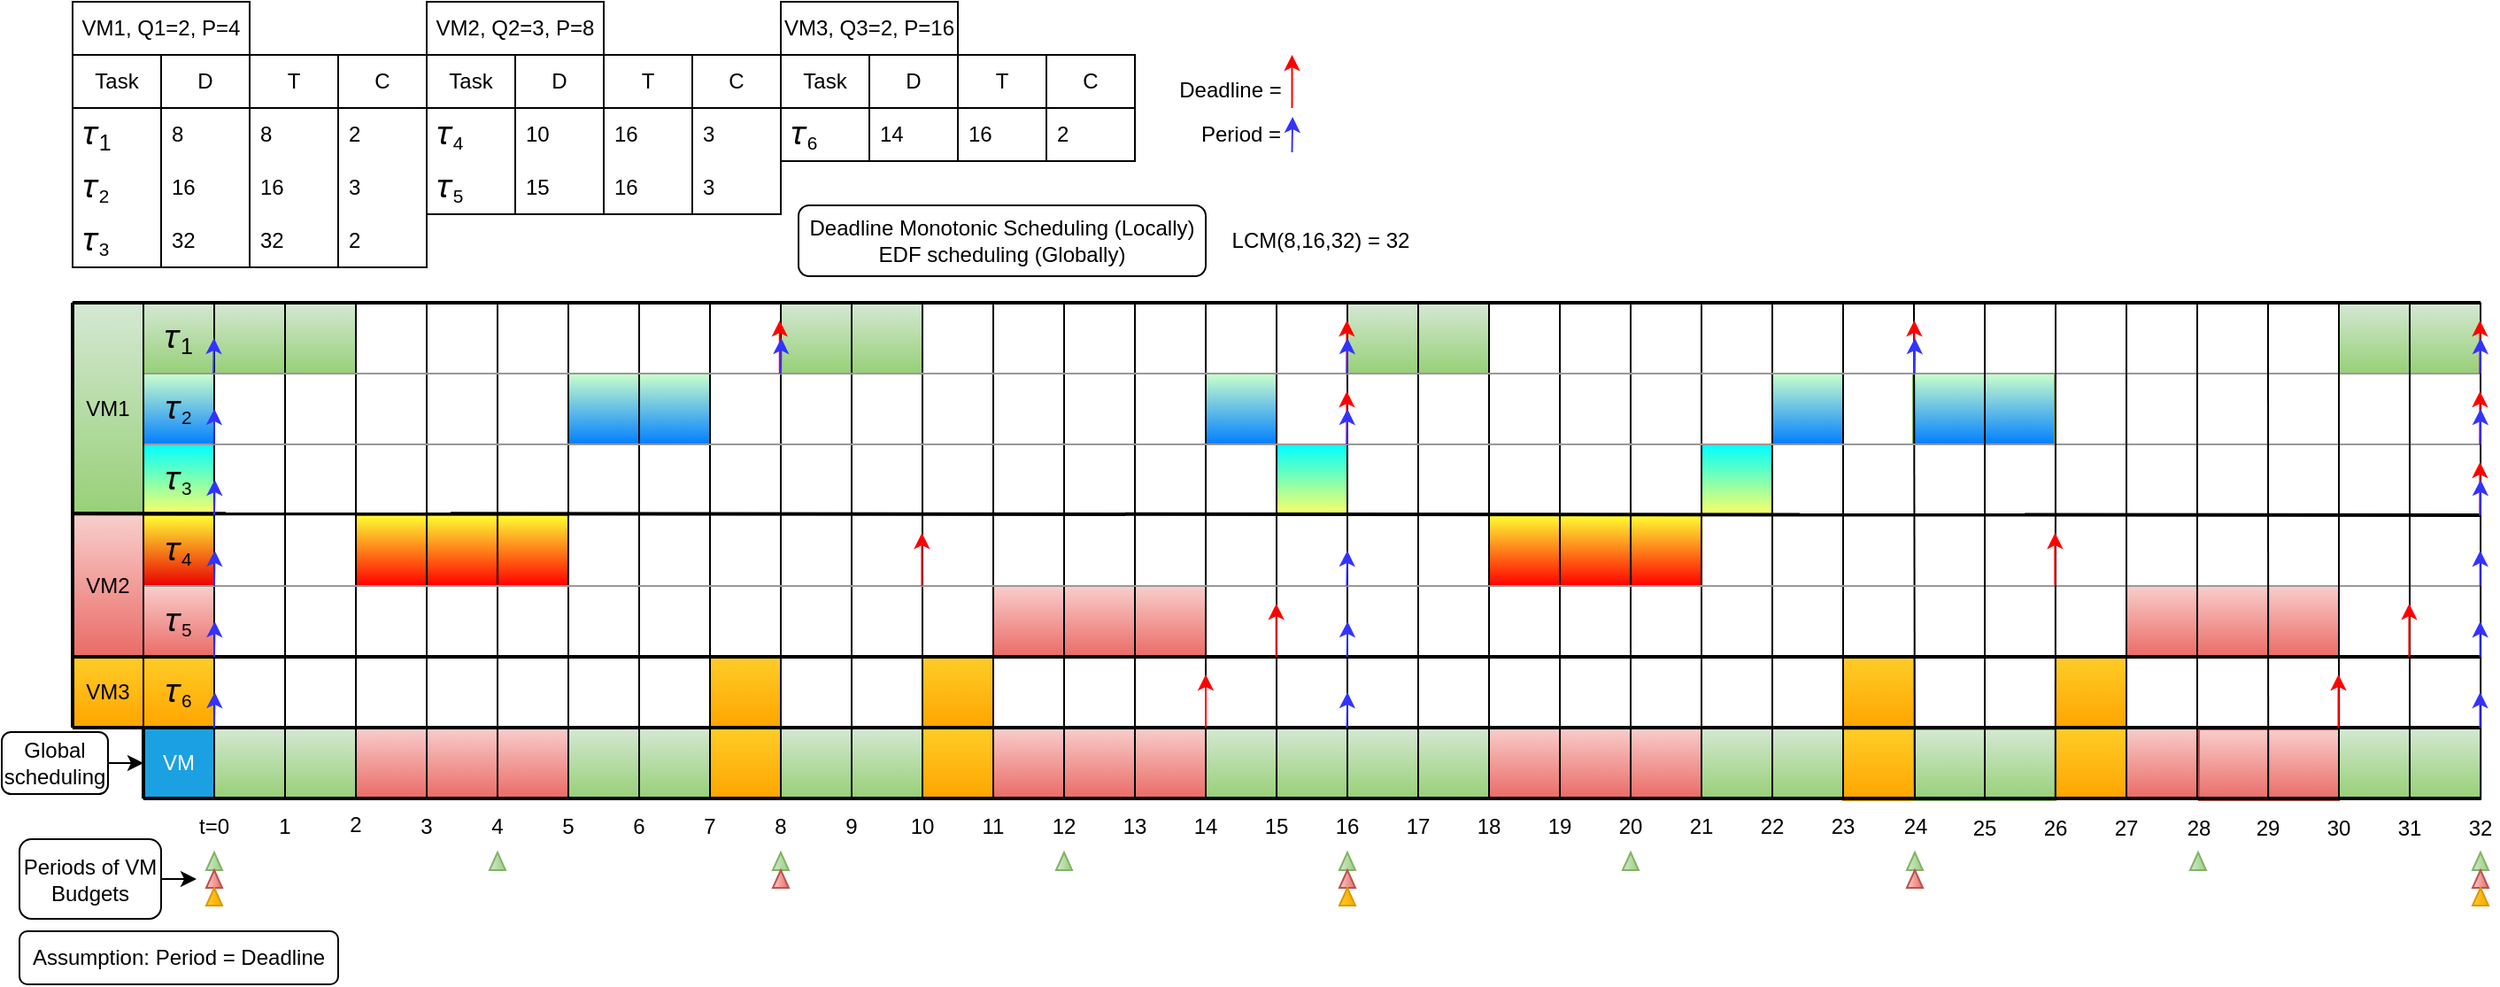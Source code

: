 <mxfile version="22.1.16" type="device">
  <diagram name="Sida-1" id="Knd_nyok4LU6rAIHhUxP">
    <mxGraphModel dx="778" dy="522" grid="1" gridSize="10" guides="1" tooltips="1" connect="1" arrows="1" fold="1" page="1" pageScale="1" pageWidth="827" pageHeight="1169" math="0" shadow="0">
      <root>
        <mxCell id="0" />
        <mxCell id="1" parent="0" />
        <mxCell id="SkQtD9sbok_RmB99mSB_-1" value="" style="rounded=0;whiteSpace=wrap;html=1;fillColor=#ffcd28;gradientColor=#ffa500;strokeColor=#d79b00;" vertex="1" parent="1">
          <mxGeometry x="1040" y="400" width="40" height="40" as="geometry" />
        </mxCell>
        <mxCell id="pakmp5gaQRSUFP-iVXFv-212" value="" style="rounded=0;whiteSpace=wrap;html=1;fillColor=#ffcd28;gradientColor=#ffa500;strokeColor=#d79b00;" parent="1" vertex="1">
          <mxGeometry x="1040" y="441" width="40" height="40" as="geometry" />
        </mxCell>
        <mxCell id="pakmp5gaQRSUFP-iVXFv-227" value="" style="rounded=0;whiteSpace=wrap;html=1;fillColor=#d5e8d4;gradientColor=#97d077;strokeColor=#82b366;" parent="1" vertex="1">
          <mxGeometry x="1320" y="200" width="80" height="40" as="geometry" />
        </mxCell>
        <mxCell id="pakmp5gaQRSUFP-iVXFv-226" value="" style="text;html=1;strokeColor=#82b366;fillColor=#CCFFCC;align=center;verticalAlign=middle;whiteSpace=wrap;rounded=0;gradientColor=#007FFF;" parent="1" vertex="1">
          <mxGeometry x="1079.5" y="240" width="80" height="40" as="geometry" />
        </mxCell>
        <mxCell id="pakmp5gaQRSUFP-iVXFv-225" value="" style="text;html=1;strokeColor=#82b366;fillColor=#CCFFCC;align=center;verticalAlign=middle;whiteSpace=wrap;rounded=0;gradientColor=#007FFF;" parent="1" vertex="1">
          <mxGeometry x="1000" y="240" width="40" height="40" as="geometry" />
        </mxCell>
        <mxCell id="pakmp5gaQRSUFP-iVXFv-223" value="" style="text;html=1;strokeColor=#82b366;fillColor=#00FFFF;align=center;verticalAlign=middle;whiteSpace=wrap;rounded=0;gradientColor=#FFFF66;" parent="1" vertex="1">
          <mxGeometry x="960" y="280" width="40" height="40" as="geometry" />
        </mxCell>
        <mxCell id="pakmp5gaQRSUFP-iVXFv-47" value="&lt;font style=&quot;font-size: 18px;&quot;&gt;𝜏&lt;/font&gt;&lt;font style=&quot;font-size: 15px;&quot;&gt;&lt;sub&gt;1&lt;/sub&gt;&lt;/font&gt;" style="text;html=1;strokeColor=#82b366;fillColor=#d5e8d4;align=center;verticalAlign=middle;whiteSpace=wrap;rounded=0;gradientColor=#97d077;" parent="1" vertex="1">
          <mxGeometry x="80" y="200" width="40" height="40" as="geometry" />
        </mxCell>
        <mxCell id="pakmp5gaQRSUFP-iVXFv-48" value="&lt;font style=&quot;border-color: var(--border-color); font-size: 18px;&quot;&gt;𝜏&lt;/font&gt;&lt;font style=&quot;border-color: var(--border-color); font-size: 12.5px;&quot;&gt;&lt;sub&gt;2&lt;/sub&gt;&lt;/font&gt;" style="text;html=1;strokeColor=#82b366;fillColor=#CCFFCC;align=center;verticalAlign=middle;whiteSpace=wrap;rounded=0;gradientColor=#007FFF;" parent="1" vertex="1">
          <mxGeometry x="80" y="240" width="40" height="40" as="geometry" />
        </mxCell>
        <mxCell id="pakmp5gaQRSUFP-iVXFv-49" value="&lt;font style=&quot;border-color: var(--border-color); font-size: 18px;&quot;&gt;𝜏&lt;/font&gt;&lt;font style=&quot;border-color: var(--border-color); font-size: 12.5px;&quot;&gt;&lt;sub&gt;3&lt;/sub&gt;&lt;/font&gt;" style="text;html=1;strokeColor=#82b366;fillColor=#00FFFF;align=center;verticalAlign=middle;whiteSpace=wrap;rounded=0;gradientColor=#FFFF66;" parent="1" vertex="1">
          <mxGeometry x="80" y="280" width="40" height="40" as="geometry" />
        </mxCell>
        <mxCell id="pakmp5gaQRSUFP-iVXFv-76" value="&lt;font style=&quot;border-color: var(--border-color); font-size: 18px;&quot;&gt;𝜏&lt;/font&gt;&lt;font style=&quot;border-color: var(--border-color); font-size: 12.5px;&quot;&gt;&lt;sub&gt;4&lt;/sub&gt;&lt;/font&gt;" style="text;html=1;strokeColor=#b85450;fillColor=#FFFF33;align=center;verticalAlign=middle;whiteSpace=wrap;rounded=0;gradientColor=#EA0000;" parent="1" vertex="1">
          <mxGeometry x="80" y="320" width="40" height="40" as="geometry" />
        </mxCell>
        <mxCell id="pakmp5gaQRSUFP-iVXFv-75" value="&lt;font style=&quot;border-color: var(--border-color); font-size: 18px;&quot;&gt;𝜏&lt;/font&gt;&lt;font style=&quot;border-color: var(--border-color); font-size: 12.5px;&quot;&gt;&lt;sub&gt;5&lt;/sub&gt;&lt;/font&gt;" style="text;html=1;strokeColor=#b85450;fillColor=#f8cecc;align=center;verticalAlign=middle;whiteSpace=wrap;rounded=0;gradientColor=#ea6b66;" parent="1" vertex="1">
          <mxGeometry x="80" y="360" width="40" height="40" as="geometry" />
        </mxCell>
        <mxCell id="pakmp5gaQRSUFP-iVXFv-89" value="&lt;font style=&quot;border-color: var(--border-color); font-size: 18px;&quot;&gt;𝜏&lt;/font&gt;&lt;font style=&quot;border-color: var(--border-color); font-size: 12.5px;&quot;&gt;&lt;sub&gt;6&lt;/sub&gt;&lt;/font&gt;" style="text;html=1;strokeColor=#d79b00;fillColor=#ffcd28;align=center;verticalAlign=middle;whiteSpace=wrap;rounded=0;gradientColor=#ffa500;" parent="1" vertex="1">
          <mxGeometry x="80" y="400" width="40" height="40" as="geometry" />
        </mxCell>
        <mxCell id="pakmp5gaQRSUFP-iVXFv-134" value="VM" style="text;html=1;strokeColor=#006EAF;fillColor=#1ba1e2;align=center;verticalAlign=middle;whiteSpace=wrap;rounded=0;fontColor=#ffffff;" parent="1" vertex="1">
          <mxGeometry x="80" y="440" width="40" height="40" as="geometry" />
        </mxCell>
        <mxCell id="pakmp5gaQRSUFP-iVXFv-88" value="VM3" style="text;html=1;strokeColor=#d79b00;fillColor=#ffcd28;align=center;verticalAlign=middle;whiteSpace=wrap;rounded=0;gradientColor=#ffa500;" parent="1" vertex="1">
          <mxGeometry x="40" y="400" width="40" height="40" as="geometry" />
        </mxCell>
        <mxCell id="pakmp5gaQRSUFP-iVXFv-87" value="VM2" style="text;html=1;strokeColor=#b85450;fillColor=#f8cecc;align=center;verticalAlign=middle;whiteSpace=wrap;rounded=0;gradientColor=#ea6b66;" parent="1" vertex="1">
          <mxGeometry x="40" y="320" width="40" height="80" as="geometry" />
        </mxCell>
        <mxCell id="pakmp5gaQRSUFP-iVXFv-86" value="VM1" style="text;html=1;strokeColor=#82b366;fillColor=#d5e8d4;align=center;verticalAlign=middle;whiteSpace=wrap;rounded=0;gradientColor=#97d077;" parent="1" vertex="1">
          <mxGeometry x="40" y="200" width="40" height="120" as="geometry" />
        </mxCell>
        <mxCell id="pakmp5gaQRSUFP-iVXFv-222" value="" style="rounded=0;whiteSpace=wrap;html=1;fillColor=#ffcd28;gradientColor=#ffa500;strokeColor=#d79b00;" parent="1" vertex="1">
          <mxGeometry x="1160" y="400" width="40" height="40" as="geometry" />
        </mxCell>
        <mxCell id="pakmp5gaQRSUFP-iVXFv-221" value="" style="rounded=0;whiteSpace=wrap;html=1;fillColor=#f8cecc;gradientColor=#ea6b66;strokeColor=#b85450;" parent="1" vertex="1">
          <mxGeometry x="1200" y="360" width="120" height="40" as="geometry" />
        </mxCell>
        <mxCell id="pakmp5gaQRSUFP-iVXFv-219" value="" style="rounded=0;whiteSpace=wrap;html=1;fillColor=#FFFF33;gradientColor=#FF0000;strokeColor=#b85450;" parent="1" vertex="1">
          <mxGeometry x="840" y="320" width="120" height="40" as="geometry" />
        </mxCell>
        <mxCell id="pakmp5gaQRSUFP-iVXFv-218" value="" style="rounded=0;whiteSpace=wrap;html=1;fillColor=#d5e8d4;gradientColor=#97d077;strokeColor=#82b366;" parent="1" vertex="1">
          <mxGeometry x="760" y="200" width="80" height="40" as="geometry" />
        </mxCell>
        <mxCell id="pakmp5gaQRSUFP-iVXFv-216" value="" style="rounded=0;whiteSpace=wrap;html=1;fillColor=#d5e8d4;gradientColor=#97d077;strokeColor=#82b366;" parent="1" vertex="1">
          <mxGeometry x="1320" y="440" width="80" height="40" as="geometry" />
        </mxCell>
        <mxCell id="pakmp5gaQRSUFP-iVXFv-213" value="" style="rounded=0;whiteSpace=wrap;html=1;fillColor=#f8cecc;gradientColor=#ea6b66;strokeColor=#b85450;" parent="1" vertex="1">
          <mxGeometry x="1241" y="441" width="79" height="40" as="geometry" />
        </mxCell>
        <mxCell id="pakmp5gaQRSUFP-iVXFv-215" value="" style="rounded=0;whiteSpace=wrap;html=1;fillColor=#ffcd28;gradientColor=#ffa500;strokeColor=#d79b00;" parent="1" vertex="1">
          <mxGeometry x="1160" y="440" width="40" height="40" as="geometry" />
        </mxCell>
        <mxCell id="pakmp5gaQRSUFP-iVXFv-214" value="" style="rounded=0;whiteSpace=wrap;html=1;fillColor=#d5e8d4;gradientColor=#97d077;strokeColor=#82b366;" parent="1" vertex="1">
          <mxGeometry x="1080" y="441" width="80" height="40" as="geometry" />
        </mxCell>
        <mxCell id="pakmp5gaQRSUFP-iVXFv-210" value="" style="rounded=0;whiteSpace=wrap;html=1;fillColor=#f8cecc;gradientColor=#ea6b66;strokeColor=#b85450;" parent="1" vertex="1">
          <mxGeometry x="1200" y="440" width="40" height="40" as="geometry" />
        </mxCell>
        <mxCell id="pakmp5gaQRSUFP-iVXFv-209" value="" style="rounded=0;whiteSpace=wrap;html=1;fillColor=#d5e8d4;gradientColor=#97d077;strokeColor=#82b366;" parent="1" vertex="1">
          <mxGeometry x="960" y="440" width="80" height="40" as="geometry" />
        </mxCell>
        <mxCell id="pakmp5gaQRSUFP-iVXFv-208" value="" style="rounded=0;whiteSpace=wrap;html=1;fillColor=#f8cecc;gradientColor=#ea6b66;strokeColor=#b85450;" parent="1" vertex="1">
          <mxGeometry x="840" y="440" width="120" height="40" as="geometry" />
        </mxCell>
        <mxCell id="pakmp5gaQRSUFP-iVXFv-207" value="" style="rounded=0;whiteSpace=wrap;html=1;fillColor=#d5e8d4;gradientColor=#97d077;strokeColor=#82b366;" parent="1" vertex="1">
          <mxGeometry x="760" y="440" width="80" height="40" as="geometry" />
        </mxCell>
        <mxCell id="pakmp5gaQRSUFP-iVXFv-1" value="" style="rounded=0;whiteSpace=wrap;html=1;fillColor=#ffcd28;gradientColor=#ffa500;strokeColor=#d79b00;" parent="1" vertex="1">
          <mxGeometry x="520" y="400" width="40" height="40" as="geometry" />
        </mxCell>
        <mxCell id="pakmp5gaQRSUFP-iVXFv-2" value="" style="rounded=0;whiteSpace=wrap;html=1;fillColor=#ffcd28;gradientColor=#ffa500;strokeColor=#d79b00;" parent="1" vertex="1">
          <mxGeometry x="400" y="400" width="40" height="40" as="geometry" />
        </mxCell>
        <mxCell id="pakmp5gaQRSUFP-iVXFv-3" value="" style="rounded=0;whiteSpace=wrap;html=1;fillColor=#f8cecc;gradientColor=#ea6b66;strokeColor=#b85450;" parent="1" vertex="1">
          <mxGeometry x="640" y="360" width="40" height="40" as="geometry" />
        </mxCell>
        <mxCell id="pakmp5gaQRSUFP-iVXFv-4" value="" style="rounded=0;whiteSpace=wrap;html=1;fillColor=#f8cecc;gradientColor=#ea6b66;strokeColor=#b85450;" parent="1" vertex="1">
          <mxGeometry x="560" y="360" width="80" height="40" as="geometry" />
        </mxCell>
        <mxCell id="pakmp5gaQRSUFP-iVXFv-5" value="" style="text;html=1;strokeColor=#82b366;fillColor=#00FFFF;align=center;verticalAlign=middle;whiteSpace=wrap;rounded=0;gradientColor=#FFFF66;" parent="1" vertex="1">
          <mxGeometry x="720" y="280" width="40" height="40" as="geometry" />
        </mxCell>
        <mxCell id="pakmp5gaQRSUFP-iVXFv-6" value="" style="rounded=0;whiteSpace=wrap;html=1;fillColor=#d5e8d4;gradientColor=#97d077;strokeColor=#82b366;" parent="1" vertex="1">
          <mxGeometry x="440" y="200" width="80" height="40" as="geometry" />
        </mxCell>
        <mxCell id="pakmp5gaQRSUFP-iVXFv-7" value="" style="text;html=1;strokeColor=#82b366;fillColor=#CCFFCC;align=center;verticalAlign=middle;whiteSpace=wrap;rounded=0;gradientColor=#007FFF;" parent="1" vertex="1">
          <mxGeometry x="680" y="240" width="40" height="40" as="geometry" />
        </mxCell>
        <mxCell id="pakmp5gaQRSUFP-iVXFv-8" value="" style="text;html=1;strokeColor=#82b366;fillColor=#CCFFCC;align=center;verticalAlign=middle;whiteSpace=wrap;rounded=0;gradientColor=#007FFF;" parent="1" vertex="1">
          <mxGeometry x="320" y="240" width="80" height="40" as="geometry" />
        </mxCell>
        <mxCell id="pakmp5gaQRSUFP-iVXFv-9" value="" style="rounded=0;whiteSpace=wrap;html=1;fillColor=#FFFF33;gradientColor=#FF0000;strokeColor=#b85450;" parent="1" vertex="1">
          <mxGeometry x="280" y="320" width="40" height="40" as="geometry" />
        </mxCell>
        <mxCell id="pakmp5gaQRSUFP-iVXFv-10" value="" style="rounded=0;whiteSpace=wrap;html=1;fillColor=#FFFF33;gradientColor=#FF0000;strokeColor=#b85450;" parent="1" vertex="1">
          <mxGeometry x="200" y="320" width="80" height="40" as="geometry" />
        </mxCell>
        <mxCell id="pakmp5gaQRSUFP-iVXFv-11" value="" style="rounded=0;whiteSpace=wrap;html=1;fillColor=#d5e8d4;gradientColor=#97d077;strokeColor=#82b366;" parent="1" vertex="1">
          <mxGeometry x="120" y="200" width="80" height="40" as="geometry" />
        </mxCell>
        <mxCell id="pakmp5gaQRSUFP-iVXFv-12" value="" style="rounded=0;whiteSpace=wrap;html=1;fillColor=#ffcd28;gradientColor=#ffa500;strokeColor=#d79b00;" parent="1" vertex="1">
          <mxGeometry x="520" y="440" width="40" height="40" as="geometry" />
        </mxCell>
        <mxCell id="pakmp5gaQRSUFP-iVXFv-13" value="" style="rounded=0;whiteSpace=wrap;html=1;fillColor=#f8cecc;gradientColor=#ea6b66;strokeColor=#b85450;" parent="1" vertex="1">
          <mxGeometry x="640" y="440" width="40" height="40" as="geometry" />
        </mxCell>
        <mxCell id="pakmp5gaQRSUFP-iVXFv-14" value="" style="rounded=0;whiteSpace=wrap;html=1;fillColor=#d5e8d4;gradientColor=#97d077;strokeColor=#82b366;" parent="1" vertex="1">
          <mxGeometry x="680" y="440" width="80" height="40" as="geometry" />
        </mxCell>
        <mxCell id="pakmp5gaQRSUFP-iVXFv-15" value="" style="rounded=0;whiteSpace=wrap;html=1;fillColor=#f8cecc;gradientColor=#ea6b66;strokeColor=#b85450;" parent="1" vertex="1">
          <mxGeometry x="560" y="440" width="80" height="40" as="geometry" />
        </mxCell>
        <mxCell id="pakmp5gaQRSUFP-iVXFv-16" value="" style="rounded=0;whiteSpace=wrap;html=1;fillColor=#d5e8d4;gradientColor=#97d077;strokeColor=#82b366;" parent="1" vertex="1">
          <mxGeometry x="440" y="440" width="80" height="40" as="geometry" />
        </mxCell>
        <mxCell id="pakmp5gaQRSUFP-iVXFv-17" value="" style="rounded=0;whiteSpace=wrap;html=1;fillColor=#ffcd28;gradientColor=#ffa500;strokeColor=#d79b00;" parent="1" vertex="1">
          <mxGeometry x="400" y="440" width="40" height="40" as="geometry" />
        </mxCell>
        <mxCell id="pakmp5gaQRSUFP-iVXFv-18" value="" style="rounded=0;whiteSpace=wrap;html=1;fillColor=#f8cecc;gradientColor=#ea6b66;strokeColor=#b85450;" parent="1" vertex="1">
          <mxGeometry x="280" y="440" width="40" height="40" as="geometry" />
        </mxCell>
        <mxCell id="pakmp5gaQRSUFP-iVXFv-19" value="" style="rounded=0;whiteSpace=wrap;html=1;fillColor=#d5e8d4;gradientColor=#97d077;strokeColor=#82b366;" parent="1" vertex="1">
          <mxGeometry x="320" y="440" width="80" height="40" as="geometry" />
        </mxCell>
        <mxCell id="pakmp5gaQRSUFP-iVXFv-20" value="" style="rounded=0;whiteSpace=wrap;html=1;fillColor=#f8cecc;gradientColor=#ea6b66;strokeColor=#b85450;" parent="1" vertex="1">
          <mxGeometry x="200" y="440" width="80" height="40" as="geometry" />
        </mxCell>
        <mxCell id="pakmp5gaQRSUFP-iVXFv-21" value="" style="rounded=0;whiteSpace=wrap;html=1;fillColor=#d5e8d4;gradientColor=#97d077;strokeColor=#82b366;" parent="1" vertex="1">
          <mxGeometry x="120" y="440" width="80" height="40" as="geometry" />
        </mxCell>
        <mxCell id="pakmp5gaQRSUFP-iVXFv-22" value="" style="endArrow=none;html=1;rounded=0;exitX=0.5;exitY=0;exitDx=0;exitDy=0;" parent="1" source="pakmp5gaQRSUFP-iVXFv-50" edge="1">
          <mxGeometry width="50" height="50" relative="1" as="geometry">
            <mxPoint x="120" y="360" as="sourcePoint" />
            <mxPoint x="120" y="200" as="targetPoint" />
            <Array as="points" />
          </mxGeometry>
        </mxCell>
        <mxCell id="pakmp5gaQRSUFP-iVXFv-23" value="" style="endArrow=none;html=1;rounded=0;exitX=0.5;exitY=0;exitDx=0;exitDy=0;" parent="1" source="pakmp5gaQRSUFP-iVXFv-51" edge="1">
          <mxGeometry width="50" height="50" relative="1" as="geometry">
            <mxPoint x="160" y="360" as="sourcePoint" />
            <mxPoint x="160" y="200" as="targetPoint" />
            <Array as="points" />
          </mxGeometry>
        </mxCell>
        <mxCell id="pakmp5gaQRSUFP-iVXFv-24" value="" style="endArrow=none;html=1;rounded=0;exitX=0.5;exitY=0;exitDx=0;exitDy=0;" parent="1" source="pakmp5gaQRSUFP-iVXFv-52" edge="1">
          <mxGeometry width="50" height="50" relative="1" as="geometry">
            <mxPoint x="200" y="360" as="sourcePoint" />
            <mxPoint x="200" y="200" as="targetPoint" />
            <Array as="points" />
          </mxGeometry>
        </mxCell>
        <mxCell id="pakmp5gaQRSUFP-iVXFv-25" value="" style="endArrow=none;html=1;rounded=0;exitX=0.5;exitY=0;exitDx=0;exitDy=0;" parent="1" source="pakmp5gaQRSUFP-iVXFv-53" edge="1">
          <mxGeometry width="50" height="50" relative="1" as="geometry">
            <mxPoint x="240" y="360" as="sourcePoint" />
            <mxPoint x="240" y="200" as="targetPoint" />
            <Array as="points" />
          </mxGeometry>
        </mxCell>
        <mxCell id="pakmp5gaQRSUFP-iVXFv-26" value="" style="endArrow=none;html=1;rounded=0;exitX=0.5;exitY=0;exitDx=0;exitDy=0;" parent="1" source="pakmp5gaQRSUFP-iVXFv-54" edge="1">
          <mxGeometry width="50" height="50" relative="1" as="geometry">
            <mxPoint x="280" y="360" as="sourcePoint" />
            <mxPoint x="280" y="200" as="targetPoint" />
            <Array as="points" />
          </mxGeometry>
        </mxCell>
        <mxCell id="pakmp5gaQRSUFP-iVXFv-27" value="" style="endArrow=none;html=1;rounded=0;exitX=0.5;exitY=0;exitDx=0;exitDy=0;" parent="1" source="pakmp5gaQRSUFP-iVXFv-55" edge="1">
          <mxGeometry width="50" height="50" relative="1" as="geometry">
            <mxPoint x="320" y="360" as="sourcePoint" />
            <mxPoint x="320" y="200" as="targetPoint" />
            <Array as="points" />
          </mxGeometry>
        </mxCell>
        <mxCell id="pakmp5gaQRSUFP-iVXFv-28" value="" style="endArrow=none;html=1;rounded=0;exitX=0.5;exitY=0;exitDx=0;exitDy=0;" parent="1" source="pakmp5gaQRSUFP-iVXFv-56" edge="1">
          <mxGeometry width="50" height="50" relative="1" as="geometry">
            <mxPoint x="360" y="360" as="sourcePoint" />
            <mxPoint x="360" y="200" as="targetPoint" />
            <Array as="points" />
          </mxGeometry>
        </mxCell>
        <mxCell id="pakmp5gaQRSUFP-iVXFv-29" value="" style="endArrow=none;html=1;rounded=0;exitX=0.5;exitY=0;exitDx=0;exitDy=0;" parent="1" source="pakmp5gaQRSUFP-iVXFv-57" edge="1">
          <mxGeometry width="50" height="50" relative="1" as="geometry">
            <mxPoint x="400" y="360" as="sourcePoint" />
            <mxPoint x="400" y="200" as="targetPoint" />
            <Array as="points" />
          </mxGeometry>
        </mxCell>
        <mxCell id="pakmp5gaQRSUFP-iVXFv-30" value="" style="endArrow=none;html=1;rounded=0;exitX=0.5;exitY=0;exitDx=0;exitDy=0;" parent="1" source="pakmp5gaQRSUFP-iVXFv-58" edge="1">
          <mxGeometry width="50" height="50" relative="1" as="geometry">
            <mxPoint x="440" y="360" as="sourcePoint" />
            <mxPoint x="440" y="200" as="targetPoint" />
            <Array as="points" />
          </mxGeometry>
        </mxCell>
        <mxCell id="pakmp5gaQRSUFP-iVXFv-31" value="" style="endArrow=none;html=1;rounded=0;exitX=0.5;exitY=0;exitDx=0;exitDy=0;" parent="1" source="pakmp5gaQRSUFP-iVXFv-59" edge="1">
          <mxGeometry width="50" height="50" relative="1" as="geometry">
            <mxPoint x="480" y="360" as="sourcePoint" />
            <mxPoint x="480" y="200" as="targetPoint" />
            <Array as="points" />
          </mxGeometry>
        </mxCell>
        <mxCell id="pakmp5gaQRSUFP-iVXFv-32" value="" style="endArrow=none;html=1;rounded=0;exitX=0.5;exitY=0;exitDx=0;exitDy=0;" parent="1" source="pakmp5gaQRSUFP-iVXFv-60" edge="1">
          <mxGeometry width="50" height="50" relative="1" as="geometry">
            <mxPoint x="520" y="360" as="sourcePoint" />
            <mxPoint x="520" y="200" as="targetPoint" />
            <Array as="points" />
          </mxGeometry>
        </mxCell>
        <mxCell id="pakmp5gaQRSUFP-iVXFv-33" value="" style="endArrow=none;html=1;rounded=0;exitX=0.5;exitY=0;exitDx=0;exitDy=0;" parent="1" source="pakmp5gaQRSUFP-iVXFv-61" edge="1">
          <mxGeometry width="50" height="50" relative="1" as="geometry">
            <mxPoint x="560" y="360" as="sourcePoint" />
            <mxPoint x="560" y="200" as="targetPoint" />
            <Array as="points" />
          </mxGeometry>
        </mxCell>
        <mxCell id="pakmp5gaQRSUFP-iVXFv-34" value="" style="endArrow=none;html=1;rounded=0;exitX=0.5;exitY=0;exitDx=0;exitDy=0;" parent="1" source="pakmp5gaQRSUFP-iVXFv-62" edge="1">
          <mxGeometry width="50" height="50" relative="1" as="geometry">
            <mxPoint x="600" y="360" as="sourcePoint" />
            <mxPoint x="600" y="200" as="targetPoint" />
            <Array as="points" />
          </mxGeometry>
        </mxCell>
        <mxCell id="pakmp5gaQRSUFP-iVXFv-35" value="" style="endArrow=none;html=1;rounded=0;exitX=0.5;exitY=0;exitDx=0;exitDy=0;" parent="1" source="pakmp5gaQRSUFP-iVXFv-63" edge="1">
          <mxGeometry width="50" height="50" relative="1" as="geometry">
            <mxPoint x="640" y="360" as="sourcePoint" />
            <mxPoint x="640" y="200" as="targetPoint" />
            <Array as="points" />
          </mxGeometry>
        </mxCell>
        <mxCell id="pakmp5gaQRSUFP-iVXFv-36" value="" style="endArrow=none;html=1;rounded=0;exitX=0.5;exitY=0;exitDx=0;exitDy=0;" parent="1" source="pakmp5gaQRSUFP-iVXFv-64" edge="1">
          <mxGeometry width="50" height="50" relative="1" as="geometry">
            <mxPoint x="680" y="360" as="sourcePoint" />
            <mxPoint x="680" y="200" as="targetPoint" />
            <Array as="points" />
          </mxGeometry>
        </mxCell>
        <mxCell id="pakmp5gaQRSUFP-iVXFv-37" value="" style="endArrow=none;html=1;rounded=0;exitX=0.5;exitY=0;exitDx=0;exitDy=0;" parent="1" source="pakmp5gaQRSUFP-iVXFv-65" edge="1">
          <mxGeometry width="50" height="50" relative="1" as="geometry">
            <mxPoint x="720" y="360" as="sourcePoint" />
            <mxPoint x="720" y="200" as="targetPoint" />
            <Array as="points" />
          </mxGeometry>
        </mxCell>
        <mxCell id="pakmp5gaQRSUFP-iVXFv-38" value="" style="endArrow=none;html=1;rounded=0;exitX=0.5;exitY=0;exitDx=0;exitDy=0;" parent="1" source="pakmp5gaQRSUFP-iVXFv-66" edge="1">
          <mxGeometry width="50" height="50" relative="1" as="geometry">
            <mxPoint x="760" y="360" as="sourcePoint" />
            <mxPoint x="760" y="200" as="targetPoint" />
            <Array as="points" />
          </mxGeometry>
        </mxCell>
        <mxCell id="pakmp5gaQRSUFP-iVXFv-39" value="" style="endArrow=none;html=1;rounded=0;exitX=0.5;exitY=0;exitDx=0;exitDy=0;" parent="1" source="pakmp5gaQRSUFP-iVXFv-67" edge="1">
          <mxGeometry width="50" height="50" relative="1" as="geometry">
            <mxPoint x="800" y="360" as="sourcePoint" />
            <mxPoint x="800" y="200" as="targetPoint" />
            <Array as="points" />
          </mxGeometry>
        </mxCell>
        <mxCell id="pakmp5gaQRSUFP-iVXFv-40" value="" style="endArrow=none;html=1;rounded=0;exitX=0.5;exitY=0;exitDx=0;exitDy=0;" parent="1" source="pakmp5gaQRSUFP-iVXFv-68" edge="1">
          <mxGeometry width="50" height="50" relative="1" as="geometry">
            <mxPoint x="840" y="360" as="sourcePoint" />
            <mxPoint x="840" y="200" as="targetPoint" />
            <Array as="points" />
          </mxGeometry>
        </mxCell>
        <mxCell id="pakmp5gaQRSUFP-iVXFv-41" value="" style="endArrow=none;html=1;rounded=0;exitX=0.5;exitY=0;exitDx=0;exitDy=0;" parent="1" source="pakmp5gaQRSUFP-iVXFv-69" edge="1">
          <mxGeometry width="50" height="50" relative="1" as="geometry">
            <mxPoint x="880" y="360" as="sourcePoint" />
            <mxPoint x="880" y="200" as="targetPoint" />
            <Array as="points" />
          </mxGeometry>
        </mxCell>
        <mxCell id="pakmp5gaQRSUFP-iVXFv-42" value="" style="endArrow=none;html=1;rounded=0;exitX=0.5;exitY=0;exitDx=0;exitDy=0;" parent="1" source="pakmp5gaQRSUFP-iVXFv-70" edge="1">
          <mxGeometry width="50" height="50" relative="1" as="geometry">
            <mxPoint x="920" y="360" as="sourcePoint" />
            <mxPoint x="920" y="200" as="targetPoint" />
            <Array as="points" />
          </mxGeometry>
        </mxCell>
        <mxCell id="pakmp5gaQRSUFP-iVXFv-43" value="" style="endArrow=none;html=1;rounded=0;exitX=0.5;exitY=0;exitDx=0;exitDy=0;" parent="1" source="pakmp5gaQRSUFP-iVXFv-71" edge="1">
          <mxGeometry width="50" height="50" relative="1" as="geometry">
            <mxPoint x="960" y="360" as="sourcePoint" />
            <mxPoint x="960" y="200" as="targetPoint" />
            <Array as="points" />
          </mxGeometry>
        </mxCell>
        <mxCell id="pakmp5gaQRSUFP-iVXFv-44" value="" style="endArrow=none;html=1;rounded=0;exitX=0.5;exitY=0;exitDx=0;exitDy=0;" parent="1" source="pakmp5gaQRSUFP-iVXFv-72" edge="1">
          <mxGeometry width="50" height="50" relative="1" as="geometry">
            <mxPoint x="1000" y="360" as="sourcePoint" />
            <mxPoint x="1000" y="200" as="targetPoint" />
            <Array as="points" />
          </mxGeometry>
        </mxCell>
        <mxCell id="pakmp5gaQRSUFP-iVXFv-45" value="" style="endArrow=none;html=1;rounded=0;exitX=0.5;exitY=0;exitDx=0;exitDy=0;" parent="1" source="pakmp5gaQRSUFP-iVXFv-73" edge="1">
          <mxGeometry width="50" height="50" relative="1" as="geometry">
            <mxPoint x="1040" y="360" as="sourcePoint" />
            <mxPoint x="1040" y="200" as="targetPoint" />
            <Array as="points" />
          </mxGeometry>
        </mxCell>
        <mxCell id="pakmp5gaQRSUFP-iVXFv-46" value="" style="endArrow=none;html=1;rounded=0;exitX=0.5;exitY=0;exitDx=0;exitDy=0;" parent="1" source="pakmp5gaQRSUFP-iVXFv-74" edge="1">
          <mxGeometry width="50" height="50" relative="1" as="geometry">
            <mxPoint x="1080" y="360" as="sourcePoint" />
            <mxPoint x="1080" y="200" as="targetPoint" />
            <Array as="points" />
          </mxGeometry>
        </mxCell>
        <mxCell id="pakmp5gaQRSUFP-iVXFv-50" value="t=0" style="text;html=1;strokeColor=none;fillColor=none;align=center;verticalAlign=middle;whiteSpace=wrap;rounded=0;" parent="1" vertex="1">
          <mxGeometry x="100" y="481" width="40" height="30" as="geometry" />
        </mxCell>
        <mxCell id="pakmp5gaQRSUFP-iVXFv-51" value="1" style="text;html=1;strokeColor=none;fillColor=none;align=center;verticalAlign=middle;whiteSpace=wrap;rounded=0;" parent="1" vertex="1">
          <mxGeometry x="150" y="481" width="20" height="30" as="geometry" />
        </mxCell>
        <mxCell id="pakmp5gaQRSUFP-iVXFv-52" value="2" style="text;html=1;strokeColor=none;fillColor=none;align=center;verticalAlign=middle;whiteSpace=wrap;rounded=0;" parent="1" vertex="1">
          <mxGeometry x="190" y="480" width="20" height="30" as="geometry" />
        </mxCell>
        <mxCell id="pakmp5gaQRSUFP-iVXFv-53" value="3" style="text;html=1;strokeColor=none;fillColor=none;align=center;verticalAlign=middle;whiteSpace=wrap;rounded=0;" parent="1" vertex="1">
          <mxGeometry x="230" y="481" width="20" height="30" as="geometry" />
        </mxCell>
        <mxCell id="pakmp5gaQRSUFP-iVXFv-54" value="4" style="text;html=1;strokeColor=none;fillColor=none;align=center;verticalAlign=middle;whiteSpace=wrap;rounded=0;" parent="1" vertex="1">
          <mxGeometry x="270" y="481" width="20" height="30" as="geometry" />
        </mxCell>
        <mxCell id="pakmp5gaQRSUFP-iVXFv-55" value="5" style="text;html=1;strokeColor=none;fillColor=none;align=center;verticalAlign=middle;whiteSpace=wrap;rounded=0;" parent="1" vertex="1">
          <mxGeometry x="310" y="481" width="20" height="30" as="geometry" />
        </mxCell>
        <mxCell id="pakmp5gaQRSUFP-iVXFv-56" value="6" style="text;html=1;strokeColor=none;fillColor=none;align=center;verticalAlign=middle;whiteSpace=wrap;rounded=0;" parent="1" vertex="1">
          <mxGeometry x="350" y="481" width="20" height="30" as="geometry" />
        </mxCell>
        <mxCell id="pakmp5gaQRSUFP-iVXFv-57" value="7" style="text;html=1;strokeColor=none;fillColor=none;align=center;verticalAlign=middle;whiteSpace=wrap;rounded=0;" parent="1" vertex="1">
          <mxGeometry x="390" y="481" width="20" height="30" as="geometry" />
        </mxCell>
        <mxCell id="pakmp5gaQRSUFP-iVXFv-58" value="8" style="text;html=1;strokeColor=none;fillColor=none;align=center;verticalAlign=middle;whiteSpace=wrap;rounded=0;" parent="1" vertex="1">
          <mxGeometry x="430" y="481" width="20" height="30" as="geometry" />
        </mxCell>
        <mxCell id="pakmp5gaQRSUFP-iVXFv-59" value="9" style="text;html=1;strokeColor=none;fillColor=none;align=center;verticalAlign=middle;whiteSpace=wrap;rounded=0;" parent="1" vertex="1">
          <mxGeometry x="470" y="481" width="20" height="30" as="geometry" />
        </mxCell>
        <mxCell id="pakmp5gaQRSUFP-iVXFv-60" value="10" style="text;html=1;strokeColor=none;fillColor=none;align=center;verticalAlign=middle;whiteSpace=wrap;rounded=0;" parent="1" vertex="1">
          <mxGeometry x="510" y="481" width="20" height="30" as="geometry" />
        </mxCell>
        <mxCell id="pakmp5gaQRSUFP-iVXFv-61" value="11" style="text;html=1;strokeColor=none;fillColor=none;align=center;verticalAlign=middle;whiteSpace=wrap;rounded=0;" parent="1" vertex="1">
          <mxGeometry x="550" y="481" width="20" height="30" as="geometry" />
        </mxCell>
        <mxCell id="pakmp5gaQRSUFP-iVXFv-62" value="12" style="text;html=1;strokeColor=none;fillColor=none;align=center;verticalAlign=middle;whiteSpace=wrap;rounded=0;" parent="1" vertex="1">
          <mxGeometry x="590" y="481" width="20" height="30" as="geometry" />
        </mxCell>
        <mxCell id="pakmp5gaQRSUFP-iVXFv-63" value="13" style="text;html=1;strokeColor=none;fillColor=none;align=center;verticalAlign=middle;whiteSpace=wrap;rounded=0;" parent="1" vertex="1">
          <mxGeometry x="630" y="481" width="20" height="30" as="geometry" />
        </mxCell>
        <mxCell id="pakmp5gaQRSUFP-iVXFv-64" value="14" style="text;html=1;strokeColor=none;fillColor=none;align=center;verticalAlign=middle;whiteSpace=wrap;rounded=0;" parent="1" vertex="1">
          <mxGeometry x="670" y="481" width="20" height="30" as="geometry" />
        </mxCell>
        <mxCell id="pakmp5gaQRSUFP-iVXFv-65" value="15" style="text;html=1;strokeColor=none;fillColor=none;align=center;verticalAlign=middle;whiteSpace=wrap;rounded=0;" parent="1" vertex="1">
          <mxGeometry x="710" y="481" width="20" height="30" as="geometry" />
        </mxCell>
        <mxCell id="pakmp5gaQRSUFP-iVXFv-66" value="16" style="text;html=1;strokeColor=none;fillColor=none;align=center;verticalAlign=middle;whiteSpace=wrap;rounded=0;" parent="1" vertex="1">
          <mxGeometry x="750" y="481" width="20" height="30" as="geometry" />
        </mxCell>
        <mxCell id="pakmp5gaQRSUFP-iVXFv-67" value="17" style="text;html=1;strokeColor=none;fillColor=none;align=center;verticalAlign=middle;whiteSpace=wrap;rounded=0;" parent="1" vertex="1">
          <mxGeometry x="790" y="481" width="20" height="30" as="geometry" />
        </mxCell>
        <mxCell id="pakmp5gaQRSUFP-iVXFv-68" value="18" style="text;html=1;strokeColor=none;fillColor=none;align=center;verticalAlign=middle;whiteSpace=wrap;rounded=0;" parent="1" vertex="1">
          <mxGeometry x="830" y="481" width="20" height="30" as="geometry" />
        </mxCell>
        <mxCell id="pakmp5gaQRSUFP-iVXFv-69" value="19" style="text;html=1;strokeColor=none;fillColor=none;align=center;verticalAlign=middle;whiteSpace=wrap;rounded=0;" parent="1" vertex="1">
          <mxGeometry x="870" y="481" width="20" height="30" as="geometry" />
        </mxCell>
        <mxCell id="pakmp5gaQRSUFP-iVXFv-70" value="20" style="text;html=1;strokeColor=none;fillColor=none;align=center;verticalAlign=middle;whiteSpace=wrap;rounded=0;" parent="1" vertex="1">
          <mxGeometry x="910" y="481" width="20" height="30" as="geometry" />
        </mxCell>
        <mxCell id="pakmp5gaQRSUFP-iVXFv-71" value="21" style="text;html=1;strokeColor=none;fillColor=none;align=center;verticalAlign=middle;whiteSpace=wrap;rounded=0;" parent="1" vertex="1">
          <mxGeometry x="950" y="481" width="20" height="30" as="geometry" />
        </mxCell>
        <mxCell id="pakmp5gaQRSUFP-iVXFv-72" value="22" style="text;html=1;strokeColor=none;fillColor=none;align=center;verticalAlign=middle;whiteSpace=wrap;rounded=0;" parent="1" vertex="1">
          <mxGeometry x="990" y="481" width="20" height="30" as="geometry" />
        </mxCell>
        <mxCell id="pakmp5gaQRSUFP-iVXFv-73" value="23" style="text;html=1;strokeColor=none;fillColor=none;align=center;verticalAlign=middle;whiteSpace=wrap;rounded=0;" parent="1" vertex="1">
          <mxGeometry x="1030" y="481" width="20" height="30" as="geometry" />
        </mxCell>
        <mxCell id="pakmp5gaQRSUFP-iVXFv-74" value="24" style="text;html=1;strokeColor=none;fillColor=none;align=center;verticalAlign=middle;whiteSpace=wrap;rounded=0;" parent="1" vertex="1">
          <mxGeometry x="1070.5" y="481" width="20" height="30" as="geometry" />
        </mxCell>
        <mxCell id="pakmp5gaQRSUFP-iVXFv-77" value="" style="endArrow=none;html=1;rounded=0;strokeColor=#999999;" parent="1" edge="1">
          <mxGeometry width="50" height="50" relative="1" as="geometry">
            <mxPoint x="80" y="240" as="sourcePoint" />
            <mxPoint x="1400" y="240" as="targetPoint" />
          </mxGeometry>
        </mxCell>
        <mxCell id="pakmp5gaQRSUFP-iVXFv-78" value="" style="endArrow=none;html=1;rounded=0;exitX=0;exitY=0;exitDx=0;exitDy=0;strokeColor=#999999;" parent="1" source="pakmp5gaQRSUFP-iVXFv-49" edge="1">
          <mxGeometry width="50" height="50" relative="1" as="geometry">
            <mxPoint x="40" y="280" as="sourcePoint" />
            <mxPoint x="1400" y="280" as="targetPoint" />
          </mxGeometry>
        </mxCell>
        <mxCell id="pakmp5gaQRSUFP-iVXFv-79" value="" style="endArrow=none;html=1;rounded=0;strokeWidth=2;" parent="1" edge="1">
          <mxGeometry width="50" height="50" relative="1" as="geometry">
            <mxPoint x="40" y="319" as="sourcePoint" />
            <mxPoint x="1400" y="320" as="targetPoint" />
          </mxGeometry>
        </mxCell>
        <mxCell id="pakmp5gaQRSUFP-iVXFv-80" value="" style="endArrow=none;html=1;rounded=0;strokeColor=#999999;" parent="1" edge="1">
          <mxGeometry width="50" height="50" relative="1" as="geometry">
            <mxPoint x="80" y="360" as="sourcePoint" />
            <mxPoint x="1400" y="360" as="targetPoint" />
          </mxGeometry>
        </mxCell>
        <mxCell id="pakmp5gaQRSUFP-iVXFv-81" value="" style="endArrow=none;html=1;rounded=0;strokeWidth=2;" parent="1" edge="1">
          <mxGeometry width="50" height="50" relative="1" as="geometry">
            <mxPoint x="40" y="440" as="sourcePoint" />
            <mxPoint x="1400.46" y="440" as="targetPoint" />
          </mxGeometry>
        </mxCell>
        <mxCell id="pakmp5gaQRSUFP-iVXFv-82" value="" style="endArrow=none;html=1;rounded=0;strokeWidth=2;" parent="1" edge="1">
          <mxGeometry width="50" height="50" relative="1" as="geometry">
            <mxPoint x="40" y="200" as="sourcePoint" />
            <mxPoint x="1400" y="200" as="targetPoint" />
          </mxGeometry>
        </mxCell>
        <mxCell id="pakmp5gaQRSUFP-iVXFv-83" value="" style="endArrow=none;html=1;rounded=0;strokeWidth=2;" parent="1" edge="1">
          <mxGeometry width="50" height="50" relative="1" as="geometry">
            <mxPoint x="40" y="400" as="sourcePoint" />
            <mxPoint x="1400" y="400" as="targetPoint" />
          </mxGeometry>
        </mxCell>
        <mxCell id="pakmp5gaQRSUFP-iVXFv-84" value="" style="endArrow=none;html=1;rounded=0;" parent="1" edge="1">
          <mxGeometry width="50" height="50" relative="1" as="geometry">
            <mxPoint x="80" y="440" as="sourcePoint" />
            <mxPoint x="80" y="200" as="targetPoint" />
          </mxGeometry>
        </mxCell>
        <mxCell id="pakmp5gaQRSUFP-iVXFv-85" value="" style="endArrow=none;html=1;rounded=0;strokeWidth=2;" parent="1" edge="1">
          <mxGeometry width="50" height="50" relative="1" as="geometry">
            <mxPoint x="40" y="440" as="sourcePoint" />
            <mxPoint x="40" y="200" as="targetPoint" />
          </mxGeometry>
        </mxCell>
        <mxCell id="pakmp5gaQRSUFP-iVXFv-90" value="" style="endArrow=none;html=1;rounded=0;exitX=0.5;exitY=-0.066;exitDx=0;exitDy=0;exitPerimeter=0;" parent="1" source="pakmp5gaQRSUFP-iVXFv-98" edge="1">
          <mxGeometry width="50" height="50" relative="1" as="geometry">
            <mxPoint x="1120" y="520" as="sourcePoint" />
            <mxPoint x="1120" y="200" as="targetPoint" />
            <Array as="points" />
          </mxGeometry>
        </mxCell>
        <mxCell id="pakmp5gaQRSUFP-iVXFv-91" value="" style="endArrow=none;html=1;rounded=0;exitX=0.495;exitY=-0.07;exitDx=0;exitDy=0;exitPerimeter=0;" parent="1" source="pakmp5gaQRSUFP-iVXFv-99" edge="1">
          <mxGeometry width="50" height="50" relative="1" as="geometry">
            <mxPoint x="1160" y="520" as="sourcePoint" />
            <mxPoint x="1160" y="200" as="targetPoint" />
            <Array as="points" />
          </mxGeometry>
        </mxCell>
        <mxCell id="pakmp5gaQRSUFP-iVXFv-92" value="" style="endArrow=none;html=1;rounded=0;exitX=0.5;exitY=-0.066;exitDx=0;exitDy=0;exitPerimeter=0;" parent="1" source="pakmp5gaQRSUFP-iVXFv-100" edge="1">
          <mxGeometry width="50" height="50" relative="1" as="geometry">
            <mxPoint x="1200" y="520" as="sourcePoint" />
            <mxPoint x="1200" y="200" as="targetPoint" />
            <Array as="points" />
          </mxGeometry>
        </mxCell>
        <mxCell id="pakmp5gaQRSUFP-iVXFv-93" value="" style="endArrow=none;html=1;rounded=0;exitX=0.475;exitY=-0.073;exitDx=0;exitDy=0;exitPerimeter=0;" parent="1" source="pakmp5gaQRSUFP-iVXFv-101" edge="1">
          <mxGeometry width="50" height="50" relative="1" as="geometry">
            <mxPoint x="1240" y="520" as="sourcePoint" />
            <mxPoint x="1240" y="200" as="targetPoint" />
            <Array as="points" />
          </mxGeometry>
        </mxCell>
        <mxCell id="pakmp5gaQRSUFP-iVXFv-94" value="" style="endArrow=none;html=1;rounded=0;exitX=0.505;exitY=-0.063;exitDx=0;exitDy=0;exitPerimeter=0;" parent="1" source="pakmp5gaQRSUFP-iVXFv-102" edge="1">
          <mxGeometry width="50" height="50" relative="1" as="geometry">
            <mxPoint x="1280" y="520" as="sourcePoint" />
            <mxPoint x="1280" y="200" as="targetPoint" />
            <Array as="points" />
          </mxGeometry>
        </mxCell>
        <mxCell id="pakmp5gaQRSUFP-iVXFv-95" value="" style="endArrow=none;html=1;rounded=0;exitX=0.5;exitY=-0.07;exitDx=0;exitDy=0;exitPerimeter=0;" parent="1" source="pakmp5gaQRSUFP-iVXFv-103" edge="1">
          <mxGeometry width="50" height="50" relative="1" as="geometry">
            <mxPoint x="1320" y="520" as="sourcePoint" />
            <mxPoint x="1320" y="200" as="targetPoint" />
            <Array as="points" />
          </mxGeometry>
        </mxCell>
        <mxCell id="pakmp5gaQRSUFP-iVXFv-96" value="" style="endArrow=none;html=1;rounded=0;exitX=0.5;exitY=-0.059;exitDx=0;exitDy=0;exitPerimeter=0;" parent="1" source="pakmp5gaQRSUFP-iVXFv-104" edge="1">
          <mxGeometry width="50" height="50" relative="1" as="geometry">
            <mxPoint x="1360" y="520" as="sourcePoint" />
            <mxPoint x="1360" y="200" as="targetPoint" />
            <Array as="points" />
          </mxGeometry>
        </mxCell>
        <mxCell id="pakmp5gaQRSUFP-iVXFv-97" value="" style="endArrow=none;html=1;rounded=0;exitX=0.505;exitY=-0.063;exitDx=0;exitDy=0;exitPerimeter=0;" parent="1" source="pakmp5gaQRSUFP-iVXFv-105" edge="1">
          <mxGeometry width="50" height="50" relative="1" as="geometry">
            <mxPoint x="1400" y="520" as="sourcePoint" />
            <mxPoint x="1400" y="200" as="targetPoint" />
            <Array as="points" />
          </mxGeometry>
        </mxCell>
        <mxCell id="pakmp5gaQRSUFP-iVXFv-98" value="25" style="text;html=1;strokeColor=none;fillColor=none;align=center;verticalAlign=middle;whiteSpace=wrap;rounded=0;" parent="1" vertex="1">
          <mxGeometry x="1110" y="482" width="20" height="30" as="geometry" />
        </mxCell>
        <mxCell id="pakmp5gaQRSUFP-iVXFv-99" value="26" style="text;html=1;strokeColor=none;fillColor=none;align=center;verticalAlign=middle;whiteSpace=wrap;rounded=0;" parent="1" vertex="1">
          <mxGeometry x="1150" y="482" width="20" height="30" as="geometry" />
        </mxCell>
        <mxCell id="pakmp5gaQRSUFP-iVXFv-100" value="27" style="text;html=1;strokeColor=none;fillColor=none;align=center;verticalAlign=middle;whiteSpace=wrap;rounded=0;" parent="1" vertex="1">
          <mxGeometry x="1190" y="482" width="20" height="30" as="geometry" />
        </mxCell>
        <mxCell id="pakmp5gaQRSUFP-iVXFv-101" value="28" style="text;html=1;strokeColor=none;fillColor=none;align=center;verticalAlign=middle;whiteSpace=wrap;rounded=0;" parent="1" vertex="1">
          <mxGeometry x="1230.5" y="482" width="20" height="30" as="geometry" />
        </mxCell>
        <mxCell id="pakmp5gaQRSUFP-iVXFv-102" value="29" style="text;html=1;strokeColor=none;fillColor=none;align=center;verticalAlign=middle;whiteSpace=wrap;rounded=0;" parent="1" vertex="1">
          <mxGeometry x="1270" y="482" width="20" height="30" as="geometry" />
        </mxCell>
        <mxCell id="pakmp5gaQRSUFP-iVXFv-103" value="30" style="text;html=1;strokeColor=none;fillColor=none;align=center;verticalAlign=middle;whiteSpace=wrap;rounded=0;" parent="1" vertex="1">
          <mxGeometry x="1310" y="482" width="20" height="30" as="geometry" />
        </mxCell>
        <mxCell id="pakmp5gaQRSUFP-iVXFv-104" value="31" style="text;html=1;strokeColor=none;fillColor=none;align=center;verticalAlign=middle;whiteSpace=wrap;rounded=0;" parent="1" vertex="1">
          <mxGeometry x="1350" y="482" width="20" height="30" as="geometry" />
        </mxCell>
        <mxCell id="pakmp5gaQRSUFP-iVXFv-105" value="32" style="text;html=1;strokeColor=none;fillColor=none;align=center;verticalAlign=middle;whiteSpace=wrap;rounded=0;" parent="1" vertex="1">
          <mxGeometry x="1390" y="482" width="20" height="30" as="geometry" />
        </mxCell>
        <mxCell id="pakmp5gaQRSUFP-iVXFv-106" value="" style="endArrow=classic;html=1;rounded=0;strokeColor=#FF0000;" parent="1" edge="1">
          <mxGeometry width="50" height="50" relative="1" as="geometry">
            <mxPoint x="439.39" y="240" as="sourcePoint" />
            <mxPoint x="439.39" y="210" as="targetPoint" />
          </mxGeometry>
        </mxCell>
        <mxCell id="pakmp5gaQRSUFP-iVXFv-107" value="" style="endArrow=classic;html=1;rounded=0;strokeColor=#FF0000;" parent="1" edge="1">
          <mxGeometry width="50" height="50" relative="1" as="geometry">
            <mxPoint x="759.7" y="240" as="sourcePoint" />
            <mxPoint x="759.7" y="210" as="targetPoint" />
          </mxGeometry>
        </mxCell>
        <mxCell id="pakmp5gaQRSUFP-iVXFv-108" value="" style="endArrow=classic;html=1;rounded=0;strokeColor=#FF0000;" parent="1" edge="1">
          <mxGeometry width="50" height="50" relative="1" as="geometry">
            <mxPoint x="1080.2" y="240" as="sourcePoint" />
            <mxPoint x="1080.2" y="210" as="targetPoint" />
          </mxGeometry>
        </mxCell>
        <mxCell id="pakmp5gaQRSUFP-iVXFv-109" value="" style="endArrow=classic;html=1;rounded=0;strokeColor=#FF0000;" parent="1" edge="1">
          <mxGeometry width="50" height="50" relative="1" as="geometry">
            <mxPoint x="1399.7" y="240" as="sourcePoint" />
            <mxPoint x="1399.7" y="210" as="targetPoint" />
          </mxGeometry>
        </mxCell>
        <mxCell id="pakmp5gaQRSUFP-iVXFv-110" value="" style="endArrow=classic;html=1;rounded=0;strokeColor=#FF0000;" parent="1" edge="1">
          <mxGeometry width="50" height="50" relative="1" as="geometry">
            <mxPoint x="1399.7" y="280" as="sourcePoint" />
            <mxPoint x="1399.7" y="250" as="targetPoint" />
          </mxGeometry>
        </mxCell>
        <mxCell id="pakmp5gaQRSUFP-iVXFv-111" value="" style="endArrow=classic;html=1;rounded=0;strokeColor=#FF0000;" parent="1" edge="1">
          <mxGeometry width="50" height="50" relative="1" as="geometry">
            <mxPoint x="1399.7" y="320" as="sourcePoint" />
            <mxPoint x="1399.7" y="290" as="targetPoint" />
          </mxGeometry>
        </mxCell>
        <mxCell id="pakmp5gaQRSUFP-iVXFv-112" value="" style="endArrow=classic;html=1;rounded=0;strokeColor=#FF0000;" parent="1" edge="1">
          <mxGeometry width="50" height="50" relative="1" as="geometry">
            <mxPoint x="759.7" y="280" as="sourcePoint" />
            <mxPoint x="759.7" y="250" as="targetPoint" />
          </mxGeometry>
        </mxCell>
        <mxCell id="pakmp5gaQRSUFP-iVXFv-113" value="" style="endArrow=classic;html=1;rounded=0;strokeColor=#FF0000;" parent="1" edge="1">
          <mxGeometry width="50" height="50" relative="1" as="geometry">
            <mxPoint x="519.7" y="360" as="sourcePoint" />
            <mxPoint x="519.7" y="330" as="targetPoint" />
          </mxGeometry>
        </mxCell>
        <mxCell id="pakmp5gaQRSUFP-iVXFv-114" value="" style="endArrow=classic;html=1;rounded=0;strokeColor=#FF0000;" parent="1" edge="1">
          <mxGeometry width="50" height="50" relative="1" as="geometry">
            <mxPoint x="1159.7" y="360" as="sourcePoint" />
            <mxPoint x="1159.7" y="330" as="targetPoint" />
          </mxGeometry>
        </mxCell>
        <mxCell id="pakmp5gaQRSUFP-iVXFv-115" value="" style="endArrow=classic;html=1;rounded=0;strokeColor=#3333FF;" parent="1" edge="1">
          <mxGeometry width="50" height="50" relative="1" as="geometry">
            <mxPoint x="759.7" y="360" as="sourcePoint" />
            <mxPoint x="760" y="340" as="targetPoint" />
          </mxGeometry>
        </mxCell>
        <mxCell id="pakmp5gaQRSUFP-iVXFv-116" value="" style="endArrow=classic;html=1;rounded=0;strokeColor=#3333FF;" parent="1" edge="1">
          <mxGeometry width="50" height="50" relative="1" as="geometry">
            <mxPoint x="1399.82" y="360" as="sourcePoint" />
            <mxPoint x="1399.82" y="340" as="targetPoint" />
          </mxGeometry>
        </mxCell>
        <mxCell id="pakmp5gaQRSUFP-iVXFv-117" value="" style="endArrow=classic;html=1;rounded=0;strokeColor=#3333FF;" parent="1" edge="1">
          <mxGeometry width="50" height="50" relative="1" as="geometry">
            <mxPoint x="759.75" y="240" as="sourcePoint" />
            <mxPoint x="760.05" y="220" as="targetPoint" />
          </mxGeometry>
        </mxCell>
        <mxCell id="pakmp5gaQRSUFP-iVXFv-118" value="" style="endArrow=classic;html=1;rounded=0;strokeColor=#3333FF;" parent="1" edge="1">
          <mxGeometry width="50" height="50" relative="1" as="geometry">
            <mxPoint x="759.75" y="280" as="sourcePoint" />
            <mxPoint x="760.05" y="260" as="targetPoint" />
          </mxGeometry>
        </mxCell>
        <mxCell id="pakmp5gaQRSUFP-iVXFv-119" value="" style="endArrow=classic;html=1;rounded=0;strokeColor=#3333FF;" parent="1" edge="1">
          <mxGeometry width="50" height="50" relative="1" as="geometry">
            <mxPoint x="440" y="240" as="sourcePoint" />
            <mxPoint x="440.3" y="220" as="targetPoint" />
          </mxGeometry>
        </mxCell>
        <mxCell id="pakmp5gaQRSUFP-iVXFv-120" value="" style="endArrow=classic;html=1;rounded=0;strokeColor=#3333FF;" parent="1" edge="1">
          <mxGeometry width="50" height="50" relative="1" as="geometry">
            <mxPoint x="1080.25" y="240" as="sourcePoint" />
            <mxPoint x="1080.55" y="220" as="targetPoint" />
          </mxGeometry>
        </mxCell>
        <mxCell id="pakmp5gaQRSUFP-iVXFv-121" value="" style="endArrow=classic;html=1;rounded=0;strokeColor=#3333FF;" parent="1" edge="1">
          <mxGeometry width="50" height="50" relative="1" as="geometry">
            <mxPoint x="1399.75" y="240" as="sourcePoint" />
            <mxPoint x="1400.05" y="220" as="targetPoint" />
          </mxGeometry>
        </mxCell>
        <mxCell id="pakmp5gaQRSUFP-iVXFv-122" value="" style="endArrow=classic;html=1;rounded=0;strokeColor=#3333FF;" parent="1" edge="1">
          <mxGeometry width="50" height="50" relative="1" as="geometry">
            <mxPoint x="1399.75" y="280" as="sourcePoint" />
            <mxPoint x="1400.05" y="260" as="targetPoint" />
          </mxGeometry>
        </mxCell>
        <mxCell id="pakmp5gaQRSUFP-iVXFv-123" value="" style="endArrow=classic;html=1;rounded=0;strokeColor=#3333FF;" parent="1" edge="1">
          <mxGeometry width="50" height="50" relative="1" as="geometry">
            <mxPoint x="1399.75" y="320" as="sourcePoint" />
            <mxPoint x="1400.05" y="300" as="targetPoint" />
          </mxGeometry>
        </mxCell>
        <mxCell id="pakmp5gaQRSUFP-iVXFv-124" value="" style="endArrow=classic;html=1;rounded=0;strokeColor=#3333FF;" parent="1" edge="1">
          <mxGeometry width="50" height="50" relative="1" as="geometry">
            <mxPoint x="759.83" y="400" as="sourcePoint" />
            <mxPoint x="760.13" y="380" as="targetPoint" />
          </mxGeometry>
        </mxCell>
        <mxCell id="pakmp5gaQRSUFP-iVXFv-125" value="" style="endArrow=classic;html=1;rounded=0;strokeColor=#FF0000;" parent="1" edge="1">
          <mxGeometry width="50" height="50" relative="1" as="geometry">
            <mxPoint x="719.83" y="400" as="sourcePoint" />
            <mxPoint x="719.83" y="370" as="targetPoint" />
          </mxGeometry>
        </mxCell>
        <mxCell id="pakmp5gaQRSUFP-iVXFv-126" value="" style="endArrow=classic;html=1;rounded=0;strokeColor=#FF0000;" parent="1" edge="1">
          <mxGeometry width="50" height="50" relative="1" as="geometry">
            <mxPoint x="1359.71" y="400" as="sourcePoint" />
            <mxPoint x="1359.71" y="370" as="targetPoint" />
          </mxGeometry>
        </mxCell>
        <mxCell id="pakmp5gaQRSUFP-iVXFv-127" value="" style="endArrow=classic;html=1;rounded=0;strokeColor=#3333FF;" parent="1" edge="1">
          <mxGeometry width="50" height="50" relative="1" as="geometry">
            <mxPoint x="1399.8" y="400" as="sourcePoint" />
            <mxPoint x="1399.8" y="380" as="targetPoint" />
          </mxGeometry>
        </mxCell>
        <mxCell id="pakmp5gaQRSUFP-iVXFv-128" value="" style="endArrow=classic;html=1;rounded=0;strokeColor=#3333FF;" parent="1" edge="1">
          <mxGeometry width="50" height="50" relative="1" as="geometry">
            <mxPoint x="759.76" y="440" as="sourcePoint" />
            <mxPoint x="760.06" y="420" as="targetPoint" />
          </mxGeometry>
        </mxCell>
        <mxCell id="pakmp5gaQRSUFP-iVXFv-129" value="" style="endArrow=classic;html=1;rounded=0;strokeColor=#FF0000;" parent="1" edge="1">
          <mxGeometry width="50" height="50" relative="1" as="geometry">
            <mxPoint x="680" y="440" as="sourcePoint" />
            <mxPoint x="680" y="410" as="targetPoint" />
          </mxGeometry>
        </mxCell>
        <mxCell id="pakmp5gaQRSUFP-iVXFv-130" value="" style="endArrow=classic;html=1;rounded=0;strokeColor=#FF0000;" parent="1" edge="1">
          <mxGeometry width="50" height="50" relative="1" as="geometry">
            <mxPoint x="1319.76" y="440" as="sourcePoint" />
            <mxPoint x="1319.76" y="410" as="targetPoint" />
          </mxGeometry>
        </mxCell>
        <mxCell id="pakmp5gaQRSUFP-iVXFv-131" value="" style="endArrow=classic;html=1;rounded=0;strokeColor=#3333FF;" parent="1" edge="1">
          <mxGeometry width="50" height="50" relative="1" as="geometry">
            <mxPoint x="1399.76" y="440" as="sourcePoint" />
            <mxPoint x="1399.76" y="420" as="targetPoint" />
          </mxGeometry>
        </mxCell>
        <mxCell id="pakmp5gaQRSUFP-iVXFv-132" value="" style="endArrow=none;html=1;rounded=0;strokeWidth=2;" parent="1" edge="1">
          <mxGeometry width="50" height="50" relative="1" as="geometry">
            <mxPoint x="80" y="480" as="sourcePoint" />
            <mxPoint x="1400.46" y="480" as="targetPoint" />
          </mxGeometry>
        </mxCell>
        <mxCell id="pakmp5gaQRSUFP-iVXFv-133" value="" style="endArrow=none;html=1;rounded=0;entryX=0;entryY=1;entryDx=0;entryDy=0;strokeWidth=2;" parent="1" target="pakmp5gaQRSUFP-iVXFv-89" edge="1">
          <mxGeometry width="50" height="50" relative="1" as="geometry">
            <mxPoint x="80" y="480" as="sourcePoint" />
            <mxPoint x="120" y="450" as="targetPoint" />
          </mxGeometry>
        </mxCell>
        <mxCell id="pakmp5gaQRSUFP-iVXFv-135" value="" style="triangle;whiteSpace=wrap;html=1;rotation=-90;fillColor=#d5e8d4;gradientColor=#97d077;strokeColor=#82b366;" parent="1" vertex="1">
          <mxGeometry x="275" y="511" width="10" height="9" as="geometry" />
        </mxCell>
        <mxCell id="pakmp5gaQRSUFP-iVXFv-136" value="" style="triangle;whiteSpace=wrap;html=1;rotation=-90;fillColor=#d5e8d4;gradientColor=#97d077;strokeColor=#82b366;" parent="1" vertex="1">
          <mxGeometry x="435" y="511" width="10" height="9" as="geometry" />
        </mxCell>
        <mxCell id="pakmp5gaQRSUFP-iVXFv-137" value="" style="triangle;whiteSpace=wrap;html=1;rotation=-90;fillColor=#d5e8d4;gradientColor=#97d077;strokeColor=#82b366;" parent="1" vertex="1">
          <mxGeometry x="595" y="511" width="10" height="9" as="geometry" />
        </mxCell>
        <mxCell id="pakmp5gaQRSUFP-iVXFv-138" value="" style="triangle;whiteSpace=wrap;html=1;rotation=-90;fillColor=#d5e8d4;gradientColor=#97d077;strokeColor=#82b366;" parent="1" vertex="1">
          <mxGeometry x="755" y="511" width="10" height="9" as="geometry" />
        </mxCell>
        <mxCell id="pakmp5gaQRSUFP-iVXFv-139" value="" style="triangle;whiteSpace=wrap;html=1;rotation=-90;fillColor=#d5e8d4;gradientColor=#97d077;strokeColor=#82b366;" parent="1" vertex="1">
          <mxGeometry x="915" y="511" width="10" height="9" as="geometry" />
        </mxCell>
        <mxCell id="pakmp5gaQRSUFP-iVXFv-140" value="" style="triangle;whiteSpace=wrap;html=1;rotation=-90;fillColor=#d5e8d4;gradientColor=#97d077;strokeColor=#82b366;" parent="1" vertex="1">
          <mxGeometry x="1075.5" y="511" width="10" height="9" as="geometry" />
        </mxCell>
        <mxCell id="pakmp5gaQRSUFP-iVXFv-141" value="" style="triangle;whiteSpace=wrap;html=1;rotation=-90;fillColor=#d5e8d4;gradientColor=#97d077;strokeColor=#82b366;" parent="1" vertex="1">
          <mxGeometry x="1235.5" y="511" width="10" height="9" as="geometry" />
        </mxCell>
        <mxCell id="pakmp5gaQRSUFP-iVXFv-142" value="" style="triangle;whiteSpace=wrap;html=1;rotation=-90;fillColor=#d5e8d4;gradientColor=#97d077;strokeColor=#82b366;" parent="1" vertex="1">
          <mxGeometry x="1395" y="511" width="10" height="9" as="geometry" />
        </mxCell>
        <mxCell id="pakmp5gaQRSUFP-iVXFv-143" value="" style="triangle;whiteSpace=wrap;html=1;rotation=-90;fillColor=#f8cecc;gradientColor=#ea6b66;strokeColor=#b85450;" parent="1" vertex="1">
          <mxGeometry x="435" y="521" width="10" height="9" as="geometry" />
        </mxCell>
        <mxCell id="pakmp5gaQRSUFP-iVXFv-144" value="" style="triangle;whiteSpace=wrap;html=1;rotation=-90;fillColor=#f8cecc;gradientColor=#ea6b66;strokeColor=#b85450;" parent="1" vertex="1">
          <mxGeometry x="755" y="521" width="10" height="9" as="geometry" />
        </mxCell>
        <mxCell id="pakmp5gaQRSUFP-iVXFv-145" value="" style="triangle;whiteSpace=wrap;html=1;rotation=-90;fillColor=#f8cecc;gradientColor=#ea6b66;strokeColor=#b85450;" parent="1" vertex="1">
          <mxGeometry x="1075.5" y="521" width="10" height="9" as="geometry" />
        </mxCell>
        <mxCell id="pakmp5gaQRSUFP-iVXFv-146" value="" style="triangle;whiteSpace=wrap;html=1;rotation=-90;fillColor=#f8cecc;gradientColor=#ea6b66;strokeColor=#b85450;" parent="1" vertex="1">
          <mxGeometry x="1395" y="521" width="10" height="9" as="geometry" />
        </mxCell>
        <mxCell id="pakmp5gaQRSUFP-iVXFv-147" value="" style="triangle;whiteSpace=wrap;html=1;rotation=-90;fillColor=#ffcd28;gradientColor=#ffa500;strokeColor=#d79b00;" parent="1" vertex="1">
          <mxGeometry x="755" y="531" width="10" height="9" as="geometry" />
        </mxCell>
        <mxCell id="pakmp5gaQRSUFP-iVXFv-148" value="" style="triangle;whiteSpace=wrap;html=1;rotation=-90;fillColor=#ffcd28;gradientColor=#ffa500;strokeColor=#d79b00;" parent="1" vertex="1">
          <mxGeometry x="1395" y="531" width="10" height="9" as="geometry" />
        </mxCell>
        <mxCell id="pakmp5gaQRSUFP-iVXFv-149" value="" style="triangle;whiteSpace=wrap;html=1;rotation=-90;fillColor=#d5e8d4;gradientColor=#97d077;strokeColor=#82b366;" parent="1" vertex="1">
          <mxGeometry x="115" y="511" width="10" height="9" as="geometry" />
        </mxCell>
        <mxCell id="pakmp5gaQRSUFP-iVXFv-150" value="" style="triangle;whiteSpace=wrap;html=1;rotation=-90;fillColor=#f8cecc;gradientColor=#ea6b66;strokeColor=#b85450;" parent="1" vertex="1">
          <mxGeometry x="115" y="521" width="10" height="9" as="geometry" />
        </mxCell>
        <mxCell id="pakmp5gaQRSUFP-iVXFv-151" value="" style="triangle;whiteSpace=wrap;html=1;rotation=-90;fillColor=#ffcd28;gradientColor=#ffa500;strokeColor=#d79b00;" parent="1" vertex="1">
          <mxGeometry x="115" y="531" width="10" height="9" as="geometry" />
        </mxCell>
        <mxCell id="pakmp5gaQRSUFP-iVXFv-152" value="" style="endArrow=classic;html=1;rounded=0;strokeColor=#3333FF;" parent="1" edge="1">
          <mxGeometry width="50" height="50" relative="1" as="geometry">
            <mxPoint x="119.58" y="240" as="sourcePoint" />
            <mxPoint x="119.88" y="220" as="targetPoint" />
          </mxGeometry>
        </mxCell>
        <mxCell id="pakmp5gaQRSUFP-iVXFv-153" value="" style="endArrow=classic;html=1;rounded=0;strokeColor=#3333FF;" parent="1" edge="1">
          <mxGeometry width="50" height="50" relative="1" as="geometry">
            <mxPoint x="119.79" y="280" as="sourcePoint" />
            <mxPoint x="120.09" y="260" as="targetPoint" />
          </mxGeometry>
        </mxCell>
        <mxCell id="pakmp5gaQRSUFP-iVXFv-154" value="" style="endArrow=classic;html=1;rounded=0;strokeColor=#3333FF;" parent="1" edge="1">
          <mxGeometry width="50" height="50" relative="1" as="geometry">
            <mxPoint x="120" y="320" as="sourcePoint" />
            <mxPoint x="120.3" y="300" as="targetPoint" />
          </mxGeometry>
        </mxCell>
        <mxCell id="pakmp5gaQRSUFP-iVXFv-155" value="" style="endArrow=classic;html=1;rounded=0;strokeColor=#3333FF;" parent="1" edge="1">
          <mxGeometry width="50" height="50" relative="1" as="geometry">
            <mxPoint x="120" y="360" as="sourcePoint" />
            <mxPoint x="120.3" y="340" as="targetPoint" />
          </mxGeometry>
        </mxCell>
        <mxCell id="pakmp5gaQRSUFP-iVXFv-156" value="" style="endArrow=classic;html=1;rounded=0;strokeColor=#3333FF;" parent="1" edge="1">
          <mxGeometry width="50" height="50" relative="1" as="geometry">
            <mxPoint x="120" y="400" as="sourcePoint" />
            <mxPoint x="120.3" y="380" as="targetPoint" />
          </mxGeometry>
        </mxCell>
        <mxCell id="pakmp5gaQRSUFP-iVXFv-157" value="" style="endArrow=classic;html=1;rounded=0;strokeColor=#3333FF;" parent="1" edge="1">
          <mxGeometry width="50" height="50" relative="1" as="geometry">
            <mxPoint x="120" y="440" as="sourcePoint" />
            <mxPoint x="120.3" y="420" as="targetPoint" />
          </mxGeometry>
        </mxCell>
        <mxCell id="pakmp5gaQRSUFP-iVXFv-158" style="edgeStyle=orthogonalEdgeStyle;rounded=0;orthogonalLoop=1;jettySize=auto;html=1;exitX=1;exitY=0.5;exitDx=0;exitDy=0;" parent="1" source="pakmp5gaQRSUFP-iVXFv-159" edge="1">
          <mxGeometry relative="1" as="geometry">
            <mxPoint x="110" y="525.909" as="targetPoint" />
          </mxGeometry>
        </mxCell>
        <mxCell id="pakmp5gaQRSUFP-iVXFv-159" value="Periods of VM Budgets" style="text;html=1;strokeColor=default;fillColor=none;align=center;verticalAlign=middle;whiteSpace=wrap;rounded=1;" parent="1" vertex="1">
          <mxGeometry x="10" y="503" width="80" height="45" as="geometry" />
        </mxCell>
        <mxCell id="pakmp5gaQRSUFP-iVXFv-160" value="Task" style="swimlane;fontStyle=0;childLayout=stackLayout;horizontal=1;startSize=30;horizontalStack=0;resizeParent=1;resizeParentMax=0;resizeLast=0;collapsible=1;marginBottom=0;whiteSpace=wrap;html=1;align=center;" parent="1" vertex="1">
          <mxGeometry x="40" y="60" width="50" height="120" as="geometry" />
        </mxCell>
        <mxCell id="pakmp5gaQRSUFP-iVXFv-161" value="&lt;font style=&quot;border-color: var(--border-color); text-align: center; font-size: 18px;&quot;&gt;𝜏&lt;/font&gt;&lt;font style=&quot;border-color: var(--border-color); text-align: center; font-size: 15px;&quot;&gt;&lt;sub style=&quot;border-color: var(--border-color);&quot;&gt;1&lt;/sub&gt;&lt;/font&gt;" style="text;strokeColor=none;fillColor=none;align=left;verticalAlign=middle;spacingLeft=4;spacingRight=4;overflow=hidden;points=[[0,0.5],[1,0.5]];portConstraint=eastwest;rotatable=0;whiteSpace=wrap;html=1;" parent="pakmp5gaQRSUFP-iVXFv-160" vertex="1">
          <mxGeometry y="30" width="50" height="30" as="geometry" />
        </mxCell>
        <mxCell id="pakmp5gaQRSUFP-iVXFv-162" value="&lt;font style=&quot;border-color: var(--border-color); text-align: center; font-size: 18px;&quot;&gt;𝜏&lt;/font&gt;&lt;font style=&quot;border-color: var(--border-color); text-align: center; font-size: 12.5px;&quot;&gt;&lt;sub&gt;2&lt;/sub&gt;&lt;/font&gt;" style="text;strokeColor=none;fillColor=none;align=left;verticalAlign=middle;spacingLeft=4;spacingRight=4;overflow=hidden;points=[[0,0.5],[1,0.5]];portConstraint=eastwest;rotatable=0;whiteSpace=wrap;html=1;" parent="pakmp5gaQRSUFP-iVXFv-160" vertex="1">
          <mxGeometry y="60" width="50" height="30" as="geometry" />
        </mxCell>
        <mxCell id="pakmp5gaQRSUFP-iVXFv-163" value="&lt;font style=&quot;border-color: var(--border-color); text-align: center; font-size: 18px;&quot;&gt;𝜏&lt;/font&gt;&lt;font style=&quot;border-color: var(--border-color); text-align: center; font-size: 12.5px;&quot;&gt;&lt;sub&gt;3&lt;/sub&gt;&lt;/font&gt;" style="text;strokeColor=none;fillColor=none;align=left;verticalAlign=middle;spacingLeft=4;spacingRight=4;overflow=hidden;points=[[0,0.5],[1,0.5]];portConstraint=eastwest;rotatable=0;whiteSpace=wrap;html=1;" parent="pakmp5gaQRSUFP-iVXFv-160" vertex="1">
          <mxGeometry y="90" width="50" height="30" as="geometry" />
        </mxCell>
        <mxCell id="pakmp5gaQRSUFP-iVXFv-164" value="T" style="swimlane;fontStyle=0;childLayout=stackLayout;horizontal=1;startSize=30;horizontalStack=0;resizeParent=1;resizeParentMax=0;resizeLast=0;collapsible=1;marginBottom=0;whiteSpace=wrap;html=1;" parent="1" vertex="1">
          <mxGeometry x="140" y="60" width="50" height="120" as="geometry" />
        </mxCell>
        <mxCell id="pakmp5gaQRSUFP-iVXFv-165" value="8" style="text;strokeColor=none;fillColor=none;align=left;verticalAlign=middle;spacingLeft=4;spacingRight=4;overflow=hidden;points=[[0,0.5],[1,0.5]];portConstraint=eastwest;rotatable=0;whiteSpace=wrap;html=1;" parent="pakmp5gaQRSUFP-iVXFv-164" vertex="1">
          <mxGeometry y="30" width="50" height="30" as="geometry" />
        </mxCell>
        <mxCell id="pakmp5gaQRSUFP-iVXFv-166" value="16" style="text;strokeColor=none;fillColor=none;align=left;verticalAlign=middle;spacingLeft=4;spacingRight=4;overflow=hidden;points=[[0,0.5],[1,0.5]];portConstraint=eastwest;rotatable=0;whiteSpace=wrap;html=1;" parent="pakmp5gaQRSUFP-iVXFv-164" vertex="1">
          <mxGeometry y="60" width="50" height="30" as="geometry" />
        </mxCell>
        <mxCell id="pakmp5gaQRSUFP-iVXFv-167" value="32" style="text;strokeColor=none;fillColor=none;align=left;verticalAlign=middle;spacingLeft=4;spacingRight=4;overflow=hidden;points=[[0,0.5],[1,0.5]];portConstraint=eastwest;rotatable=0;whiteSpace=wrap;html=1;" parent="pakmp5gaQRSUFP-iVXFv-164" vertex="1">
          <mxGeometry y="90" width="50" height="30" as="geometry" />
        </mxCell>
        <mxCell id="pakmp5gaQRSUFP-iVXFv-168" value="D" style="swimlane;fontStyle=0;childLayout=stackLayout;horizontal=1;startSize=30;horizontalStack=0;resizeParent=1;resizeParentMax=0;resizeLast=0;collapsible=1;marginBottom=0;whiteSpace=wrap;html=1;" parent="1" vertex="1">
          <mxGeometry x="90" y="60" width="50" height="120" as="geometry" />
        </mxCell>
        <mxCell id="pakmp5gaQRSUFP-iVXFv-169" value="8" style="text;strokeColor=none;fillColor=none;align=left;verticalAlign=middle;spacingLeft=4;spacingRight=4;overflow=hidden;points=[[0,0.5],[1,0.5]];portConstraint=eastwest;rotatable=0;whiteSpace=wrap;html=1;" parent="pakmp5gaQRSUFP-iVXFv-168" vertex="1">
          <mxGeometry y="30" width="50" height="30" as="geometry" />
        </mxCell>
        <mxCell id="pakmp5gaQRSUFP-iVXFv-170" value="16" style="text;strokeColor=none;fillColor=none;align=left;verticalAlign=middle;spacingLeft=4;spacingRight=4;overflow=hidden;points=[[0,0.5],[1,0.5]];portConstraint=eastwest;rotatable=0;whiteSpace=wrap;html=1;" parent="pakmp5gaQRSUFP-iVXFv-168" vertex="1">
          <mxGeometry y="60" width="50" height="30" as="geometry" />
        </mxCell>
        <mxCell id="pakmp5gaQRSUFP-iVXFv-171" value="32" style="text;strokeColor=none;fillColor=none;align=left;verticalAlign=middle;spacingLeft=4;spacingRight=4;overflow=hidden;points=[[0,0.5],[1,0.5]];portConstraint=eastwest;rotatable=0;whiteSpace=wrap;html=1;" parent="pakmp5gaQRSUFP-iVXFv-168" vertex="1">
          <mxGeometry y="90" width="50" height="30" as="geometry" />
        </mxCell>
        <mxCell id="pakmp5gaQRSUFP-iVXFv-172" value="LCM(8,16,32) = 32" style="text;html=1;strokeColor=none;fillColor=none;align=center;verticalAlign=middle;whiteSpace=wrap;rounded=0;" parent="1" vertex="1">
          <mxGeometry x="690.0" y="150" width="110" height="30" as="geometry" />
        </mxCell>
        <mxCell id="pakmp5gaQRSUFP-iVXFv-173" value="" style="endArrow=classic;html=1;rounded=0;strokeColor=#FF0000;" parent="1" edge="1">
          <mxGeometry width="50" height="50" relative="1" as="geometry">
            <mxPoint x="728.75" y="90" as="sourcePoint" />
            <mxPoint x="728.75" y="60" as="targetPoint" />
          </mxGeometry>
        </mxCell>
        <mxCell id="pakmp5gaQRSUFP-iVXFv-174" value="Deadline =" style="text;html=1;strokeColor=none;fillColor=none;align=center;verticalAlign=middle;whiteSpace=wrap;rounded=0;" parent="1" vertex="1">
          <mxGeometry x="658.75" y="65" width="70" height="30" as="geometry" />
        </mxCell>
        <mxCell id="pakmp5gaQRSUFP-iVXFv-175" value="C" style="swimlane;fontStyle=0;childLayout=stackLayout;horizontal=1;startSize=30;horizontalStack=0;resizeParent=1;resizeParentMax=0;resizeLast=0;collapsible=1;marginBottom=0;whiteSpace=wrap;html=1;" parent="1" vertex="1">
          <mxGeometry x="190" y="60" width="50" height="120" as="geometry" />
        </mxCell>
        <mxCell id="pakmp5gaQRSUFP-iVXFv-176" value="2" style="text;strokeColor=none;fillColor=none;align=left;verticalAlign=middle;spacingLeft=4;spacingRight=4;overflow=hidden;points=[[0,0.5],[1,0.5]];portConstraint=eastwest;rotatable=0;whiteSpace=wrap;html=1;" parent="pakmp5gaQRSUFP-iVXFv-175" vertex="1">
          <mxGeometry y="30" width="50" height="30" as="geometry" />
        </mxCell>
        <mxCell id="pakmp5gaQRSUFP-iVXFv-177" value="3" style="text;strokeColor=none;fillColor=none;align=left;verticalAlign=middle;spacingLeft=4;spacingRight=4;overflow=hidden;points=[[0,0.5],[1,0.5]];portConstraint=eastwest;rotatable=0;whiteSpace=wrap;html=1;" parent="pakmp5gaQRSUFP-iVXFv-175" vertex="1">
          <mxGeometry y="60" width="50" height="30" as="geometry" />
        </mxCell>
        <mxCell id="pakmp5gaQRSUFP-iVXFv-178" value="2" style="text;strokeColor=none;fillColor=none;align=left;verticalAlign=middle;spacingLeft=4;spacingRight=4;overflow=hidden;points=[[0,0.5],[1,0.5]];portConstraint=eastwest;rotatable=0;whiteSpace=wrap;html=1;" parent="pakmp5gaQRSUFP-iVXFv-175" vertex="1">
          <mxGeometry y="90" width="50" height="30" as="geometry" />
        </mxCell>
        <mxCell id="pakmp5gaQRSUFP-iVXFv-179" value="Task" style="swimlane;fontStyle=0;childLayout=stackLayout;horizontal=1;startSize=30;horizontalStack=0;resizeParent=1;resizeParentMax=0;resizeLast=0;collapsible=1;marginBottom=0;whiteSpace=wrap;html=1;align=center;" parent="1" vertex="1">
          <mxGeometry x="240" y="60" width="50" height="90" as="geometry" />
        </mxCell>
        <mxCell id="pakmp5gaQRSUFP-iVXFv-180" value="&lt;font style=&quot;border-color: var(--border-color); text-align: center; font-size: 18px;&quot;&gt;𝜏&lt;/font&gt;&lt;font style=&quot;border-color: var(--border-color); text-align: center; font-size: 12.5px;&quot;&gt;&lt;sub&gt;4&lt;/sub&gt;&lt;/font&gt;" style="text;strokeColor=none;fillColor=none;align=left;verticalAlign=middle;spacingLeft=4;spacingRight=4;overflow=hidden;points=[[0,0.5],[1,0.5]];portConstraint=eastwest;rotatable=0;whiteSpace=wrap;html=1;" parent="pakmp5gaQRSUFP-iVXFv-179" vertex="1">
          <mxGeometry y="30" width="50" height="30" as="geometry" />
        </mxCell>
        <mxCell id="pakmp5gaQRSUFP-iVXFv-181" value="&lt;font style=&quot;border-color: var(--border-color); text-align: center; font-size: 18px;&quot;&gt;𝜏&lt;/font&gt;&lt;font style=&quot;border-color: var(--border-color); text-align: center; font-size: 12.5px;&quot;&gt;&lt;sub&gt;5&lt;/sub&gt;&lt;/font&gt;" style="text;strokeColor=none;fillColor=none;align=left;verticalAlign=middle;spacingLeft=4;spacingRight=4;overflow=hidden;points=[[0,0.5],[1,0.5]];portConstraint=eastwest;rotatable=0;whiteSpace=wrap;html=1;" parent="pakmp5gaQRSUFP-iVXFv-179" vertex="1">
          <mxGeometry y="60" width="50" height="30" as="geometry" />
        </mxCell>
        <mxCell id="pakmp5gaQRSUFP-iVXFv-182" value="T" style="swimlane;fontStyle=0;childLayout=stackLayout;horizontal=1;startSize=30;horizontalStack=0;resizeParent=1;resizeParentMax=0;resizeLast=0;collapsible=1;marginBottom=0;whiteSpace=wrap;html=1;" parent="1" vertex="1">
          <mxGeometry x="340" y="60" width="50" height="90" as="geometry" />
        </mxCell>
        <mxCell id="pakmp5gaQRSUFP-iVXFv-183" value="16" style="text;strokeColor=none;fillColor=none;align=left;verticalAlign=middle;spacingLeft=4;spacingRight=4;overflow=hidden;points=[[0,0.5],[1,0.5]];portConstraint=eastwest;rotatable=0;whiteSpace=wrap;html=1;" parent="pakmp5gaQRSUFP-iVXFv-182" vertex="1">
          <mxGeometry y="30" width="50" height="30" as="geometry" />
        </mxCell>
        <mxCell id="pakmp5gaQRSUFP-iVXFv-184" value="16" style="text;strokeColor=none;fillColor=none;align=left;verticalAlign=middle;spacingLeft=4;spacingRight=4;overflow=hidden;points=[[0,0.5],[1,0.5]];portConstraint=eastwest;rotatable=0;whiteSpace=wrap;html=1;" parent="pakmp5gaQRSUFP-iVXFv-182" vertex="1">
          <mxGeometry y="60" width="50" height="30" as="geometry" />
        </mxCell>
        <mxCell id="pakmp5gaQRSUFP-iVXFv-185" value="D" style="swimlane;fontStyle=0;childLayout=stackLayout;horizontal=1;startSize=30;horizontalStack=0;resizeParent=1;resizeParentMax=0;resizeLast=0;collapsible=1;marginBottom=0;whiteSpace=wrap;html=1;" parent="1" vertex="1">
          <mxGeometry x="290" y="60" width="50" height="90" as="geometry" />
        </mxCell>
        <mxCell id="pakmp5gaQRSUFP-iVXFv-186" value="10" style="text;strokeColor=none;fillColor=none;align=left;verticalAlign=middle;spacingLeft=4;spacingRight=4;overflow=hidden;points=[[0,0.5],[1,0.5]];portConstraint=eastwest;rotatable=0;whiteSpace=wrap;html=1;" parent="pakmp5gaQRSUFP-iVXFv-185" vertex="1">
          <mxGeometry y="30" width="50" height="30" as="geometry" />
        </mxCell>
        <mxCell id="pakmp5gaQRSUFP-iVXFv-187" value="15" style="text;strokeColor=none;fillColor=none;align=left;verticalAlign=middle;spacingLeft=4;spacingRight=4;overflow=hidden;points=[[0,0.5],[1,0.5]];portConstraint=eastwest;rotatable=0;whiteSpace=wrap;html=1;" parent="pakmp5gaQRSUFP-iVXFv-185" vertex="1">
          <mxGeometry y="60" width="50" height="30" as="geometry" />
        </mxCell>
        <mxCell id="pakmp5gaQRSUFP-iVXFv-188" value="C" style="swimlane;fontStyle=0;childLayout=stackLayout;horizontal=1;startSize=30;horizontalStack=0;resizeParent=1;resizeParentMax=0;resizeLast=0;collapsible=1;marginBottom=0;whiteSpace=wrap;html=1;" parent="1" vertex="1">
          <mxGeometry x="390" y="60" width="50" height="90" as="geometry" />
        </mxCell>
        <mxCell id="pakmp5gaQRSUFP-iVXFv-189" value="3" style="text;strokeColor=none;fillColor=none;align=left;verticalAlign=middle;spacingLeft=4;spacingRight=4;overflow=hidden;points=[[0,0.5],[1,0.5]];portConstraint=eastwest;rotatable=0;whiteSpace=wrap;html=1;" parent="pakmp5gaQRSUFP-iVXFv-188" vertex="1">
          <mxGeometry y="30" width="50" height="30" as="geometry" />
        </mxCell>
        <mxCell id="pakmp5gaQRSUFP-iVXFv-190" value="3" style="text;strokeColor=none;fillColor=none;align=left;verticalAlign=middle;spacingLeft=4;spacingRight=4;overflow=hidden;points=[[0,0.5],[1,0.5]];portConstraint=eastwest;rotatable=0;whiteSpace=wrap;html=1;" parent="pakmp5gaQRSUFP-iVXFv-188" vertex="1">
          <mxGeometry y="60" width="50" height="30" as="geometry" />
        </mxCell>
        <mxCell id="pakmp5gaQRSUFP-iVXFv-191" value="Task" style="swimlane;fontStyle=0;childLayout=stackLayout;horizontal=1;startSize=30;horizontalStack=0;resizeParent=1;resizeParentMax=0;resizeLast=0;collapsible=1;marginBottom=0;whiteSpace=wrap;html=1;align=center;" parent="1" vertex="1">
          <mxGeometry x="440" y="60" width="50" height="60" as="geometry" />
        </mxCell>
        <mxCell id="pakmp5gaQRSUFP-iVXFv-192" value="&lt;font style=&quot;border-color: var(--border-color); text-align: center; font-size: 18px;&quot;&gt;𝜏&lt;/font&gt;&lt;font style=&quot;border-color: var(--border-color); text-align: center; font-size: 12.5px;&quot;&gt;&lt;sub&gt;6&lt;/sub&gt;&lt;/font&gt;" style="text;strokeColor=none;fillColor=none;align=left;verticalAlign=middle;spacingLeft=4;spacingRight=4;overflow=hidden;points=[[0,0.5],[1,0.5]];portConstraint=eastwest;rotatable=0;whiteSpace=wrap;html=1;" parent="pakmp5gaQRSUFP-iVXFv-191" vertex="1">
          <mxGeometry y="30" width="50" height="30" as="geometry" />
        </mxCell>
        <mxCell id="pakmp5gaQRSUFP-iVXFv-193" value="T" style="swimlane;fontStyle=0;childLayout=stackLayout;horizontal=1;startSize=30;horizontalStack=0;resizeParent=1;resizeParentMax=0;resizeLast=0;collapsible=1;marginBottom=0;whiteSpace=wrap;html=1;" parent="1" vertex="1">
          <mxGeometry x="540" y="60" width="50" height="60" as="geometry" />
        </mxCell>
        <mxCell id="pakmp5gaQRSUFP-iVXFv-194" value="16" style="text;strokeColor=none;fillColor=none;align=left;verticalAlign=middle;spacingLeft=4;spacingRight=4;overflow=hidden;points=[[0,0.5],[1,0.5]];portConstraint=eastwest;rotatable=0;whiteSpace=wrap;html=1;" parent="pakmp5gaQRSUFP-iVXFv-193" vertex="1">
          <mxGeometry y="30" width="50" height="30" as="geometry" />
        </mxCell>
        <mxCell id="pakmp5gaQRSUFP-iVXFv-195" value="D" style="swimlane;fontStyle=0;childLayout=stackLayout;horizontal=1;startSize=30;horizontalStack=0;resizeParent=1;resizeParentMax=0;resizeLast=0;collapsible=1;marginBottom=0;whiteSpace=wrap;html=1;" parent="1" vertex="1">
          <mxGeometry x="490" y="60" width="50" height="60" as="geometry" />
        </mxCell>
        <mxCell id="pakmp5gaQRSUFP-iVXFv-196" value="14" style="text;strokeColor=none;fillColor=none;align=left;verticalAlign=middle;spacingLeft=4;spacingRight=4;overflow=hidden;points=[[0,0.5],[1,0.5]];portConstraint=eastwest;rotatable=0;whiteSpace=wrap;html=1;" parent="pakmp5gaQRSUFP-iVXFv-195" vertex="1">
          <mxGeometry y="30" width="50" height="30" as="geometry" />
        </mxCell>
        <mxCell id="pakmp5gaQRSUFP-iVXFv-197" value="C" style="swimlane;fontStyle=0;childLayout=stackLayout;horizontal=1;startSize=30;horizontalStack=0;resizeParent=1;resizeParentMax=0;resizeLast=0;collapsible=1;marginBottom=0;whiteSpace=wrap;html=1;" parent="1" vertex="1">
          <mxGeometry x="590" y="60" width="50" height="60" as="geometry" />
        </mxCell>
        <mxCell id="pakmp5gaQRSUFP-iVXFv-198" value="2" style="text;strokeColor=none;fillColor=none;align=left;verticalAlign=middle;spacingLeft=4;spacingRight=4;overflow=hidden;points=[[0,0.5],[1,0.5]];portConstraint=eastwest;rotatable=0;whiteSpace=wrap;html=1;" parent="pakmp5gaQRSUFP-iVXFv-197" vertex="1">
          <mxGeometry y="30" width="50" height="30" as="geometry" />
        </mxCell>
        <mxCell id="pakmp5gaQRSUFP-iVXFv-199" value="Deadline Monotonic Scheduling (Locally)&lt;br&gt;EDF scheduling (Globally)" style="rounded=1;whiteSpace=wrap;html=1;fillColor=none;" parent="1" vertex="1">
          <mxGeometry x="450" y="145" width="230" height="40" as="geometry" />
        </mxCell>
        <mxCell id="pakmp5gaQRSUFP-iVXFv-200" value="Period =" style="text;html=1;strokeColor=none;fillColor=none;align=center;verticalAlign=middle;whiteSpace=wrap;rounded=0;" parent="1" vertex="1">
          <mxGeometry x="660" y="90" width="80" height="30" as="geometry" />
        </mxCell>
        <mxCell id="pakmp5gaQRSUFP-iVXFv-201" value="" style="endArrow=classic;html=1;rounded=0;strokeColor=#3333FF;" parent="1" edge="1">
          <mxGeometry width="50" height="50" relative="1" as="geometry">
            <mxPoint x="728.75" y="115" as="sourcePoint" />
            <mxPoint x="729.05" y="95" as="targetPoint" />
          </mxGeometry>
        </mxCell>
        <mxCell id="pakmp5gaQRSUFP-iVXFv-202" value="&lt;font style=&quot;font-size: 12px;&quot;&gt;VM1, Q1=2, P=4&lt;/font&gt;" style="rounded=0;whiteSpace=wrap;html=1;fillColor=none;" parent="1" vertex="1">
          <mxGeometry x="40" y="30" width="100" height="30" as="geometry" />
        </mxCell>
        <mxCell id="pakmp5gaQRSUFP-iVXFv-203" value="&lt;font style=&quot;font-size: 12px;&quot;&gt;VM2, Q2=3, P=8&lt;/font&gt;" style="rounded=0;whiteSpace=wrap;html=1;fillColor=none;" parent="1" vertex="1">
          <mxGeometry x="240" y="30" width="100" height="30" as="geometry" />
        </mxCell>
        <mxCell id="pakmp5gaQRSUFP-iVXFv-204" value="&lt;font style=&quot;font-size: 12px;&quot;&gt;VM3, Q3=2, P=16&lt;/font&gt;" style="rounded=0;whiteSpace=wrap;html=1;fillColor=none;" parent="1" vertex="1">
          <mxGeometry x="440" y="30" width="100" height="30" as="geometry" />
        </mxCell>
        <mxCell id="pakmp5gaQRSUFP-iVXFv-206" style="edgeStyle=orthogonalEdgeStyle;rounded=0;orthogonalLoop=1;jettySize=auto;html=1;exitX=1;exitY=0.5;exitDx=0;exitDy=0;entryX=0;entryY=0.5;entryDx=0;entryDy=0;" parent="1" source="pakmp5gaQRSUFP-iVXFv-205" target="pakmp5gaQRSUFP-iVXFv-134" edge="1">
          <mxGeometry relative="1" as="geometry" />
        </mxCell>
        <mxCell id="pakmp5gaQRSUFP-iVXFv-205" value="Global scheduling" style="text;html=1;strokeColor=default;fillColor=none;align=center;verticalAlign=middle;whiteSpace=wrap;rounded=1;" parent="1" vertex="1">
          <mxGeometry y="442.5" width="60" height="35" as="geometry" />
        </mxCell>
        <mxCell id="pakmp5gaQRSUFP-iVXFv-217" value="Assumption: Period = Deadline" style="rounded=1;whiteSpace=wrap;html=1;fillColor=none;" parent="1" vertex="1">
          <mxGeometry x="10" y="555" width="180" height="30" as="geometry" />
        </mxCell>
      </root>
    </mxGraphModel>
  </diagram>
</mxfile>

